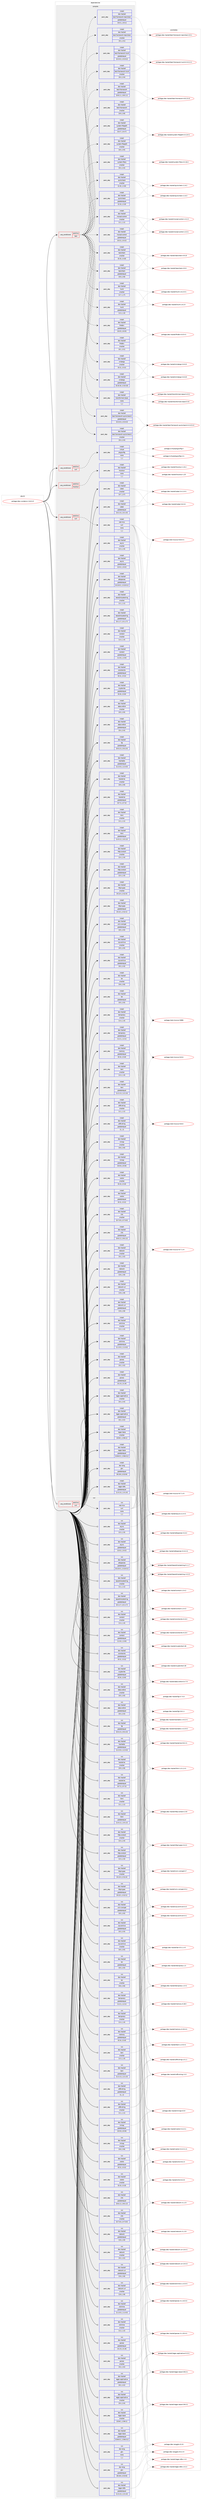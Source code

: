 digraph prolog {

# *************
# Graph options
# *************

newrank=true;
concentrate=true;
compound=true;
graph [rankdir=LR,fontname=Helvetica,fontsize=10,ranksep=1.5];#, ranksep=2.5, nodesep=0.2];
edge  [arrowhead=vee];
node  [fontname=Helvetica,fontsize=10];

# **********
# The ebuild
# **********

subgraph cluster_leftcol {
color=gray;
label=<<i>ebuild</i>>;
id [label="portage://dev-vcs/darcs-2.16.5-r5", color=red, width=4, href="../dev-vcs/darcs-2.16.5-r5.svg"];
}

# ****************
# The dependencies
# ****************

subgraph cluster_midcol {
color=gray;
label=<<i>dependencies</i>>;
subgraph cluster_compile {
fillcolor="#eeeeee";
style=filled;
label=<<i>compile</i>>;
subgraph cond61959 {
dependency220355 [label=<<TABLE BORDER="0" CELLBORDER="1" CELLSPACING="0" CELLPADDING="4"><TR><TD ROWSPAN="3" CELLPADDING="10">use_conditional</TD></TR><TR><TD>positive</TD></TR><TR><TD>curl</TD></TR></TABLE>>, shape=none, color=red];
subgraph pack156946 {
dependency220356 [label=<<TABLE BORDER="0" CELLBORDER="1" CELLSPACING="0" CELLPADDING="4" WIDTH="220"><TR><TD ROWSPAN="6" CELLPADDING="30">pack_dep</TD></TR><TR><TD WIDTH="110">install</TD></TR><TR><TD>net-misc</TD></TR><TR><TD>curl</TD></TR><TR><TD>none</TD></TR><TR><TD>[,,]</TD></TR></TABLE>>, shape=none, color=blue];
}
dependency220355:e -> dependency220356:w [weight=20,style="dashed",arrowhead="vee"];
}
id:e -> dependency220355:w [weight=20,style="solid",arrowhead="vee"];
subgraph cond61960 {
dependency220357 [label=<<TABLE BORDER="0" CELLBORDER="1" CELLSPACING="0" CELLPADDING="4"><TR><TD ROWSPAN="3" CELLPADDING="10">use_conditional</TD></TR><TR><TD>positive</TD></TR><TR><TD>curl</TD></TR></TABLE>>, shape=none, color=red];
subgraph pack156947 {
dependency220358 [label=<<TABLE BORDER="0" CELLBORDER="1" CELLSPACING="0" CELLPADDING="4" WIDTH="220"><TR><TD ROWSPAN="6" CELLPADDING="30">pack_dep</TD></TR><TR><TD WIDTH="110">install</TD></TR><TR><TD>virtual</TD></TR><TR><TD>pkgconfig</TD></TR><TR><TD>none</TD></TR><TR><TD>[,,]</TD></TR></TABLE>>, shape=none, color=blue];
}
dependency220357:e -> dependency220358:w [weight=20,style="dashed",arrowhead="vee"];
}
id:e -> dependency220357:w [weight=20,style="solid",arrowhead="vee"];
subgraph cond61961 {
dependency220359 [label=<<TABLE BORDER="0" CELLBORDER="1" CELLSPACING="0" CELLPADDING="4"><TR><TD ROWSPAN="3" CELLPADDING="10">use_conditional</TD></TR><TR><TD>positive</TD></TR><TR><TD>hscolour</TD></TR></TABLE>>, shape=none, color=red];
subgraph pack156948 {
dependency220360 [label=<<TABLE BORDER="0" CELLBORDER="1" CELLSPACING="0" CELLPADDING="4" WIDTH="220"><TR><TD ROWSPAN="6" CELLPADDING="30">pack_dep</TD></TR><TR><TD WIDTH="110">install</TD></TR><TR><TD>dev-haskell</TD></TR><TR><TD>hscolour</TD></TR><TR><TD>none</TD></TR><TR><TD>[,,]</TD></TR></TABLE>>, shape=none, color=blue];
}
dependency220359:e -> dependency220360:w [weight=20,style="dashed",arrowhead="vee"];
}
id:e -> dependency220359:w [weight=20,style="solid",arrowhead="vee"];
subgraph cond61962 {
dependency220361 [label=<<TABLE BORDER="0" CELLBORDER="1" CELLSPACING="0" CELLPADDING="4"><TR><TD ROWSPAN="3" CELLPADDING="10">use_conditional</TD></TR><TR><TD>positive</TD></TR><TR><TD>test</TD></TR></TABLE>>, shape=none, color=red];
subgraph pack156949 {
dependency220362 [label=<<TABLE BORDER="0" CELLBORDER="1" CELLSPACING="0" CELLPADDING="4" WIDTH="220"><TR><TD ROWSPAN="6" CELLPADDING="30">pack_dep</TD></TR><TR><TD WIDTH="110">install</TD></TR><TR><TD>dev-haskell</TD></TR><TR><TD>cmdargs</TD></TR><TR><TD>greaterequal</TD></TR><TR><TD>[0.10.10,,,0.10.10]</TD></TR></TABLE>>, shape=none, color=blue];
}
dependency220361:e -> dependency220362:w [weight=20,style="dashed",arrowhead="vee"];
subgraph pack156950 {
dependency220363 [label=<<TABLE BORDER="0" CELLBORDER="1" CELLSPACING="0" CELLPADDING="4" WIDTH="220"><TR><TD ROWSPAN="6" CELLPADDING="30">pack_dep</TD></TR><TR><TD WIDTH="110">install</TD></TR><TR><TD>dev-haskell</TD></TR><TR><TD>cmdargs</TD></TR><TR><TD>smaller</TD></TR><TR><TD>[0.11,,,0.11]</TD></TR></TABLE>>, shape=none, color=blue];
}
dependency220361:e -> dependency220363:w [weight=20,style="dashed",arrowhead="vee"];
subgraph pack156951 {
dependency220364 [label=<<TABLE BORDER="0" CELLBORDER="1" CELLSPACING="0" CELLPADDING="4" WIDTH="220"><TR><TD ROWSPAN="6" CELLPADDING="30">pack_dep</TD></TR><TR><TD WIDTH="110">install</TD></TR><TR><TD>dev-haskell</TD></TR><TR><TD>findbin</TD></TR><TR><TD>greaterequal</TD></TR><TR><TD>[0.0.5,,,0.0.5]</TD></TR></TABLE>>, shape=none, color=blue];
}
dependency220361:e -> dependency220364:w [weight=20,style="dashed",arrowhead="vee"];
subgraph pack156952 {
dependency220365 [label=<<TABLE BORDER="0" CELLBORDER="1" CELLSPACING="0" CELLPADDING="4" WIDTH="220"><TR><TD ROWSPAN="6" CELLPADDING="30">pack_dep</TD></TR><TR><TD WIDTH="110">install</TD></TR><TR><TD>dev-haskell</TD></TR><TR><TD>findbin</TD></TR><TR><TD>smaller</TD></TR><TR><TD>[0.1,,,0.1]</TD></TR></TABLE>>, shape=none, color=blue];
}
dependency220361:e -> dependency220365:w [weight=20,style="dashed",arrowhead="vee"];
subgraph pack156953 {
dependency220366 [label=<<TABLE BORDER="0" CELLBORDER="1" CELLSPACING="0" CELLPADDING="4" WIDTH="220"><TR><TD ROWSPAN="6" CELLPADDING="30">pack_dep</TD></TR><TR><TD WIDTH="110">install</TD></TR><TR><TD>dev-haskell</TD></TR><TR><TD>hunit</TD></TR><TR><TD>greaterequal</TD></TR><TR><TD>[1.3,,,1.3]</TD></TR></TABLE>>, shape=none, color=blue];
}
dependency220361:e -> dependency220366:w [weight=20,style="dashed",arrowhead="vee"];
subgraph pack156954 {
dependency220367 [label=<<TABLE BORDER="0" CELLBORDER="1" CELLSPACING="0" CELLPADDING="4" WIDTH="220"><TR><TD ROWSPAN="6" CELLPADDING="30">pack_dep</TD></TR><TR><TD WIDTH="110">install</TD></TR><TR><TD>dev-haskell</TD></TR><TR><TD>hunit</TD></TR><TR><TD>smaller</TD></TR><TR><TD>[1.7,,,1.7]</TD></TR></TABLE>>, shape=none, color=blue];
}
dependency220361:e -> dependency220367:w [weight=20,style="dashed",arrowhead="vee"];
subgraph pack156955 {
dependency220368 [label=<<TABLE BORDER="0" CELLBORDER="1" CELLSPACING="0" CELLPADDING="4" WIDTH="220"><TR><TD ROWSPAN="6" CELLPADDING="30">pack_dep</TD></TR><TR><TD WIDTH="110">install</TD></TR><TR><TD>dev-haskell</TD></TR><TR><TD>leancheck</TD></TR><TR><TD>greaterequal</TD></TR><TR><TD>[0.9,,,0.9]</TD></TR></TABLE>>, shape=none, color=blue];
}
dependency220361:e -> dependency220368:w [weight=20,style="dashed",arrowhead="vee"];
subgraph pack156956 {
dependency220369 [label=<<TABLE BORDER="0" CELLBORDER="1" CELLSPACING="0" CELLPADDING="4" WIDTH="220"><TR><TD ROWSPAN="6" CELLPADDING="30">pack_dep</TD></TR><TR><TD WIDTH="110">install</TD></TR><TR><TD>dev-haskell</TD></TR><TR><TD>leancheck</TD></TR><TR><TD>smaller</TD></TR><TR><TD>[0.10,,,0.10]</TD></TR></TABLE>>, shape=none, color=blue];
}
dependency220361:e -> dependency220369:w [weight=20,style="dashed",arrowhead="vee"];
subgraph pack156957 {
dependency220370 [label=<<TABLE BORDER="0" CELLBORDER="1" CELLSPACING="0" CELLPADDING="4" WIDTH="220"><TR><TD ROWSPAN="6" CELLPADDING="30">pack_dep</TD></TR><TR><TD WIDTH="110">install</TD></TR><TR><TD>dev-haskell</TD></TR><TR><TD>monad-control</TD></TR><TR><TD>greaterequal</TD></TR><TR><TD>[0.3.2,,,0.3.2]</TD></TR></TABLE>>, shape=none, color=blue];
}
dependency220361:e -> dependency220370:w [weight=20,style="dashed",arrowhead="vee"];
subgraph pack156958 {
dependency220371 [label=<<TABLE BORDER="0" CELLBORDER="1" CELLSPACING="0" CELLPADDING="4" WIDTH="220"><TR><TD ROWSPAN="6" CELLPADDING="30">pack_dep</TD></TR><TR><TD WIDTH="110">install</TD></TR><TR><TD>dev-haskell</TD></TR><TR><TD>monad-control</TD></TR><TR><TD>smaller</TD></TR><TR><TD>[1.1,,,1.1]</TD></TR></TABLE>>, shape=none, color=blue];
}
dependency220361:e -> dependency220371:w [weight=20,style="dashed",arrowhead="vee"];
subgraph pack156959 {
dependency220372 [label=<<TABLE BORDER="0" CELLBORDER="1" CELLSPACING="0" CELLPADDING="4" WIDTH="220"><TR><TD ROWSPAN="6" CELLPADDING="30">pack_dep</TD></TR><TR><TD WIDTH="110">install</TD></TR><TR><TD>dev-haskell</TD></TR><TR><TD>quickcheck</TD></TR><TR><TD>greaterequal</TD></TR><TR><TD>[2.13,,,2.13]</TD></TR></TABLE>>, shape=none, color=blue];
}
dependency220361:e -> dependency220372:w [weight=20,style="dashed",arrowhead="vee"];
subgraph pack156960 {
dependency220373 [label=<<TABLE BORDER="0" CELLBORDER="1" CELLSPACING="0" CELLPADDING="4" WIDTH="220"><TR><TD ROWSPAN="6" CELLPADDING="30">pack_dep</TD></TR><TR><TD WIDTH="110">install</TD></TR><TR><TD>dev-haskell</TD></TR><TR><TD>quickcheck</TD></TR><TR><TD>smaller</TD></TR><TR><TD>[2.15,,,2.15]</TD></TR></TABLE>>, shape=none, color=blue];
}
dependency220361:e -> dependency220373:w [weight=20,style="dashed",arrowhead="vee"];
subgraph pack156961 {
dependency220374 [label=<<TABLE BORDER="0" CELLBORDER="1" CELLSPACING="0" CELLPADDING="4" WIDTH="220"><TR><TD ROWSPAN="6" CELLPADDING="30">pack_dep</TD></TR><TR><TD WIDTH="110">install</TD></TR><TR><TD>dev-haskell</TD></TR><TR><TD>system-fileio</TD></TR><TR><TD>smaller</TD></TR><TR><TD>[0.4,,,0.4]</TD></TR></TABLE>>, shape=none, color=blue];
}
dependency220361:e -> dependency220374:w [weight=20,style="dashed",arrowhead="vee"];
subgraph pack156962 {
dependency220375 [label=<<TABLE BORDER="0" CELLBORDER="1" CELLSPACING="0" CELLPADDING="4" WIDTH="220"><TR><TD ROWSPAN="6" CELLPADDING="30">pack_dep</TD></TR><TR><TD WIDTH="110">install</TD></TR><TR><TD>dev-haskell</TD></TR><TR><TD>system-filepath</TD></TR><TR><TD>greaterequal</TD></TR><TR><TD>[0.4.7,,,0.4.7]</TD></TR></TABLE>>, shape=none, color=blue];
}
dependency220361:e -> dependency220375:w [weight=20,style="dashed",arrowhead="vee"];
subgraph pack156963 {
dependency220376 [label=<<TABLE BORDER="0" CELLBORDER="1" CELLSPACING="0" CELLPADDING="4" WIDTH="220"><TR><TD ROWSPAN="6" CELLPADDING="30">pack_dep</TD></TR><TR><TD WIDTH="110">install</TD></TR><TR><TD>dev-haskell</TD></TR><TR><TD>system-filepath</TD></TR><TR><TD>smaller</TD></TR><TR><TD>[0.5,,,0.5]</TD></TR></TABLE>>, shape=none, color=blue];
}
dependency220361:e -> dependency220376:w [weight=20,style="dashed",arrowhead="vee"];
subgraph pack156964 {
dependency220377 [label=<<TABLE BORDER="0" CELLBORDER="1" CELLSPACING="0" CELLPADDING="4" WIDTH="220"><TR><TD ROWSPAN="6" CELLPADDING="30">pack_dep</TD></TR><TR><TD WIDTH="110">install</TD></TR><TR><TD>dev-haskell</TD></TR><TR><TD>test-framework</TD></TR><TR><TD>greaterequal</TD></TR><TR><TD>[0.8.1.1,,,0.8.1.1]</TD></TR></TABLE>>, shape=none, color=blue];
}
dependency220361:e -> dependency220377:w [weight=20,style="dashed",arrowhead="vee"];
subgraph pack156965 {
dependency220378 [label=<<TABLE BORDER="0" CELLBORDER="1" CELLSPACING="0" CELLPADDING="4" WIDTH="220"><TR><TD ROWSPAN="6" CELLPADDING="30">pack_dep</TD></TR><TR><TD WIDTH="110">install</TD></TR><TR><TD>dev-haskell</TD></TR><TR><TD>test-framework</TD></TR><TR><TD>smaller</TD></TR><TR><TD>[0.9,,,0.9]</TD></TR></TABLE>>, shape=none, color=blue];
}
dependency220361:e -> dependency220378:w [weight=20,style="dashed",arrowhead="vee"];
subgraph pack156966 {
dependency220379 [label=<<TABLE BORDER="0" CELLBORDER="1" CELLSPACING="0" CELLPADDING="4" WIDTH="220"><TR><TD ROWSPAN="6" CELLPADDING="30">pack_dep</TD></TR><TR><TD WIDTH="110">install</TD></TR><TR><TD>dev-haskell</TD></TR><TR><TD>test-framework-hunit</TD></TR><TR><TD>greaterequal</TD></TR><TR><TD>[0.3.0.2,,,0.3.0.2]</TD></TR></TABLE>>, shape=none, color=blue];
}
dependency220361:e -> dependency220379:w [weight=20,style="dashed",arrowhead="vee"];
subgraph pack156967 {
dependency220380 [label=<<TABLE BORDER="0" CELLBORDER="1" CELLSPACING="0" CELLPADDING="4" WIDTH="220"><TR><TD ROWSPAN="6" CELLPADDING="30">pack_dep</TD></TR><TR><TD WIDTH="110">install</TD></TR><TR><TD>dev-haskell</TD></TR><TR><TD>test-framework-hunit</TD></TR><TR><TD>smaller</TD></TR><TR><TD>[0.4,,,0.4]</TD></TR></TABLE>>, shape=none, color=blue];
}
dependency220361:e -> dependency220380:w [weight=20,style="dashed",arrowhead="vee"];
subgraph pack156968 {
dependency220381 [label=<<TABLE BORDER="0" CELLBORDER="1" CELLSPACING="0" CELLPADDING="4" WIDTH="220"><TR><TD ROWSPAN="6" CELLPADDING="30">pack_dep</TD></TR><TR><TD WIDTH="110">install</TD></TR><TR><TD>dev-haskell</TD></TR><TR><TD>test-framework-leancheck</TD></TR><TR><TD>greaterequal</TD></TR><TR><TD>[0.0.1,,,0.0.1]</TD></TR></TABLE>>, shape=none, color=blue];
}
dependency220361:e -> dependency220381:w [weight=20,style="dashed",arrowhead="vee"];
subgraph pack156969 {
dependency220382 [label=<<TABLE BORDER="0" CELLBORDER="1" CELLSPACING="0" CELLPADDING="4" WIDTH="220"><TR><TD ROWSPAN="6" CELLPADDING="30">pack_dep</TD></TR><TR><TD WIDTH="110">install</TD></TR><TR><TD>dev-haskell</TD></TR><TR><TD>test-framework-leancheck</TD></TR><TR><TD>smaller</TD></TR><TR><TD>[0.1,,,0.1]</TD></TR></TABLE>>, shape=none, color=blue];
}
dependency220361:e -> dependency220382:w [weight=20,style="dashed",arrowhead="vee"];
subgraph pack156970 {
dependency220383 [label=<<TABLE BORDER="0" CELLBORDER="1" CELLSPACING="0" CELLPADDING="4" WIDTH="220"><TR><TD ROWSPAN="6" CELLPADDING="30">pack_dep</TD></TR><TR><TD WIDTH="110">install</TD></TR><TR><TD>dev-haskell</TD></TR><TR><TD>test-framework-quickcheck2</TD></TR><TR><TD>greaterequal</TD></TR><TR><TD>[0.3.0.3,,,0.3.0.3]</TD></TR></TABLE>>, shape=none, color=blue];
}
dependency220361:e -> dependency220383:w [weight=20,style="dashed",arrowhead="vee"];
subgraph pack156971 {
dependency220384 [label=<<TABLE BORDER="0" CELLBORDER="1" CELLSPACING="0" CELLPADDING="4" WIDTH="220"><TR><TD ROWSPAN="6" CELLPADDING="30">pack_dep</TD></TR><TR><TD WIDTH="110">install</TD></TR><TR><TD>dev-haskell</TD></TR><TR><TD>test-framework-quickcheck2</TD></TR><TR><TD>smaller</TD></TR><TR><TD>[0.4,,,0.4]</TD></TR></TABLE>>, shape=none, color=blue];
}
dependency220361:e -> dependency220384:w [weight=20,style="dashed",arrowhead="vee"];
subgraph pack156972 {
dependency220385 [label=<<TABLE BORDER="0" CELLBORDER="1" CELLSPACING="0" CELLPADDING="4" WIDTH="220"><TR><TD ROWSPAN="6" CELLPADDING="30">pack_dep</TD></TR><TR><TD WIDTH="110">install</TD></TR><TR><TD>dev-haskell</TD></TR><TR><TD>transformers-base</TD></TR><TR><TD>none</TD></TR><TR><TD>[,,]</TD></TR></TABLE>>, shape=none, color=blue];
}
dependency220361:e -> dependency220385:w [weight=20,style="dashed",arrowhead="vee"];
}
id:e -> dependency220361:w [weight=20,style="solid",arrowhead="vee"];
subgraph pack156973 {
dependency220386 [label=<<TABLE BORDER="0" CELLBORDER="1" CELLSPACING="0" CELLPADDING="4" WIDTH="220"><TR><TD ROWSPAN="6" CELLPADDING="30">pack_dep</TD></TR><TR><TD WIDTH="110">install</TD></TR><TR><TD>dev-haskell</TD></TR><TR><TD>async</TD></TR><TR><TD>greaterequal</TD></TR><TR><TD>[2.0.2,,,2.0.2]</TD></TR></TABLE>>, shape=none, color=blue];
}
id:e -> dependency220386:w [weight=20,style="solid",arrowhead="vee"];
subgraph pack156974 {
dependency220387 [label=<<TABLE BORDER="0" CELLBORDER="1" CELLSPACING="0" CELLPADDING="4" WIDTH="220"><TR><TD ROWSPAN="6" CELLPADDING="30">pack_dep</TD></TR><TR><TD WIDTH="110">install</TD></TR><TR><TD>dev-haskell</TD></TR><TR><TD>async</TD></TR><TR><TD>smaller</TD></TR><TR><TD>[2.3,,,2.3]</TD></TR></TABLE>>, shape=none, color=blue];
}
id:e -> dependency220387:w [weight=20,style="solid",arrowhead="vee"];
subgraph pack156975 {
dependency220388 [label=<<TABLE BORDER="0" CELLBORDER="1" CELLSPACING="0" CELLPADDING="4" WIDTH="220"><TR><TD ROWSPAN="6" CELLPADDING="30">pack_dep</TD></TR><TR><TD WIDTH="110">install</TD></TR><TR><TD>dev-haskell</TD></TR><TR><TD>attoparsec</TD></TR><TR><TD>greaterequal</TD></TR><TR><TD>[0.13.0.1,,,0.13.0.1]</TD></TR></TABLE>>, shape=none, color=blue];
}
id:e -> dependency220388:w [weight=20,style="solid",arrowhead="vee"];
subgraph pack156976 {
dependency220389 [label=<<TABLE BORDER="0" CELLBORDER="1" CELLSPACING="0" CELLPADDING="4" WIDTH="220"><TR><TD ROWSPAN="6" CELLPADDING="30">pack_dep</TD></TR><TR><TD WIDTH="110">install</TD></TR><TR><TD>dev-haskell</TD></TR><TR><TD>base16-bytestring</TD></TR><TR><TD>greaterequal</TD></TR><TR><TD>[0.1.1.7,,,0.1.1.7]</TD></TR></TABLE>>, shape=none, color=blue];
}
id:e -> dependency220389:w [weight=20,style="solid",arrowhead="vee"];
subgraph pack156977 {
dependency220390 [label=<<TABLE BORDER="0" CELLBORDER="1" CELLSPACING="0" CELLPADDING="4" WIDTH="220"><TR><TD ROWSPAN="6" CELLPADDING="30">pack_dep</TD></TR><TR><TD WIDTH="110">install</TD></TR><TR><TD>dev-haskell</TD></TR><TR><TD>base16-bytestring</TD></TR><TR><TD>smaller</TD></TR><TR><TD>[1.1,,,1.1]</TD></TR></TABLE>>, shape=none, color=blue];
}
id:e -> dependency220390:w [weight=20,style="solid",arrowhead="vee"];
subgraph pack156978 {
dependency220391 [label=<<TABLE BORDER="0" CELLBORDER="1" CELLSPACING="0" CELLPADDING="4" WIDTH="220"><TR><TD ROWSPAN="6" CELLPADDING="30">pack_dep</TD></TR><TR><TD WIDTH="110">install</TD></TR><TR><TD>dev-haskell</TD></TR><TR><TD>cabal</TD></TR><TR><TD>greaterequal</TD></TR><TR><TD>[3.2.1.0,,,3.2.1.0]</TD></TR></TABLE>>, shape=none, color=blue];
}
id:e -> dependency220391:w [weight=20,style="solid",arrowhead="vee"];
subgraph pack156979 {
dependency220392 [label=<<TABLE BORDER="0" CELLBORDER="1" CELLSPACING="0" CELLPADDING="4" WIDTH="220"><TR><TD ROWSPAN="6" CELLPADDING="30">pack_dep</TD></TR><TR><TD WIDTH="110">install</TD></TR><TR><TD>dev-haskell</TD></TR><TR><TD>cabal</TD></TR><TR><TD>smaller</TD></TR><TR><TD>[3.7,,,3.7]</TD></TR></TABLE>>, shape=none, color=blue];
}
id:e -> dependency220392:w [weight=20,style="solid",arrowhead="vee"];
subgraph pack156980 {
dependency220393 [label=<<TABLE BORDER="0" CELLBORDER="1" CELLSPACING="0" CELLPADDING="4" WIDTH="220"><TR><TD ROWSPAN="6" CELLPADDING="30">pack_dep</TD></TR><TR><TD WIDTH="110">install</TD></TR><TR><TD>dev-haskell</TD></TR><TR><TD>conduit</TD></TR><TR><TD>greaterequal</TD></TR><TR><TD>[1.3.0,,,1.3.0]</TD></TR></TABLE>>, shape=none, color=blue];
}
id:e -> dependency220393:w [weight=20,style="solid",arrowhead="vee"];
subgraph pack156981 {
dependency220394 [label=<<TABLE BORDER="0" CELLBORDER="1" CELLSPACING="0" CELLPADDING="4" WIDTH="220"><TR><TD ROWSPAN="6" CELLPADDING="30">pack_dep</TD></TR><TR><TD WIDTH="110">install</TD></TR><TR><TD>dev-haskell</TD></TR><TR><TD>conduit</TD></TR><TR><TD>smaller</TD></TR><TR><TD>[1.4,,,1.4]</TD></TR></TABLE>>, shape=none, color=blue];
}
id:e -> dependency220394:w [weight=20,style="solid",arrowhead="vee"];
subgraph pack156982 {
dependency220395 [label=<<TABLE BORDER="0" CELLBORDER="1" CELLSPACING="0" CELLPADDING="4" WIDTH="220"><TR><TD ROWSPAN="6" CELLPADDING="30">pack_dep</TD></TR><TR><TD WIDTH="110">install</TD></TR><TR><TD>dev-haskell</TD></TR><TR><TD>constraints</TD></TR><TR><TD>greaterequal</TD></TR><TR><TD>[0.11,,,0.11]</TD></TR></TABLE>>, shape=none, color=blue];
}
id:e -> dependency220395:w [weight=20,style="solid",arrowhead="vee"];
subgraph pack156983 {
dependency220396 [label=<<TABLE BORDER="0" CELLBORDER="1" CELLSPACING="0" CELLPADDING="4" WIDTH="220"><TR><TD ROWSPAN="6" CELLPADDING="30">pack_dep</TD></TR><TR><TD WIDTH="110">install</TD></TR><TR><TD>dev-haskell</TD></TR><TR><TD>cryptonite</TD></TR><TR><TD>greaterequal</TD></TR><TR><TD>[0.24,,,0.24]</TD></TR></TABLE>>, shape=none, color=blue];
}
id:e -> dependency220396:w [weight=20,style="solid",arrowhead="vee"];
subgraph pack156984 {
dependency220397 [label=<<TABLE BORDER="0" CELLBORDER="1" CELLSPACING="0" CELLPADDING="4" WIDTH="220"><TR><TD ROWSPAN="6" CELLPADDING="30">pack_dep</TD></TR><TR><TD WIDTH="110">install</TD></TR><TR><TD>dev-haskell</TD></TR><TR><TD>data-ordlist</TD></TR><TR><TD>greaterequal</TD></TR><TR><TD>[0.4,,,0.4]</TD></TR></TABLE>>, shape=none, color=blue];
}
id:e -> dependency220397:w [weight=20,style="solid",arrowhead="vee"];
subgraph pack156985 {
dependency220398 [label=<<TABLE BORDER="0" CELLBORDER="1" CELLSPACING="0" CELLPADDING="4" WIDTH="220"><TR><TD ROWSPAN="6" CELLPADDING="30">pack_dep</TD></TR><TR><TD WIDTH="110">install</TD></TR><TR><TD>dev-haskell</TD></TR><TR><TD>data-ordlist</TD></TR><TR><TD>smaller</TD></TR><TR><TD>[0.5,,,0.5]</TD></TR></TABLE>>, shape=none, color=blue];
}
id:e -> dependency220398:w [weight=20,style="solid",arrowhead="vee"];
subgraph pack156986 {
dependency220399 [label=<<TABLE BORDER="0" CELLBORDER="1" CELLSPACING="0" CELLPADDING="4" WIDTH="220"><TR><TD ROWSPAN="6" CELLPADDING="30">pack_dep</TD></TR><TR><TD WIDTH="110">install</TD></TR><TR><TD>dev-haskell</TD></TR><TR><TD>fgl</TD></TR><TR><TD>greaterequal</TD></TR><TR><TD>[5.5.2.3,,,5.5.2.3]</TD></TR></TABLE>>, shape=none, color=blue];
}
id:e -> dependency220399:w [weight=20,style="solid",arrowhead="vee"];
subgraph pack156987 {
dependency220400 [label=<<TABLE BORDER="0" CELLBORDER="1" CELLSPACING="0" CELLPADDING="4" WIDTH="220"><TR><TD ROWSPAN="6" CELLPADDING="30">pack_dep</TD></TR><TR><TD WIDTH="110">install</TD></TR><TR><TD>dev-haskell</TD></TR><TR><TD>hashable</TD></TR><TR><TD>greaterequal</TD></TR><TR><TD>[1.2.3.3,,,1.2.3.3]</TD></TR></TABLE>>, shape=none, color=blue];
}
id:e -> dependency220400:w [weight=20,style="solid",arrowhead="vee"];
subgraph pack156988 {
dependency220401 [label=<<TABLE BORDER="0" CELLBORDER="1" CELLSPACING="0" CELLPADDING="4" WIDTH="220"><TR><TD ROWSPAN="6" CELLPADDING="30">pack_dep</TD></TR><TR><TD WIDTH="110">install</TD></TR><TR><TD>dev-haskell</TD></TR><TR><TD>haskeline</TD></TR><TR><TD>greaterequal</TD></TR><TR><TD>[0.7.2,,,0.7.2]</TD></TR></TABLE>>, shape=none, color=blue];
}
id:e -> dependency220401:w [weight=20,style="solid",arrowhead="vee"];
subgraph pack156989 {
dependency220402 [label=<<TABLE BORDER="0" CELLBORDER="1" CELLSPACING="0" CELLPADDING="4" WIDTH="220"><TR><TD ROWSPAN="6" CELLPADDING="30">pack_dep</TD></TR><TR><TD WIDTH="110">install</TD></TR><TR><TD>dev-haskell</TD></TR><TR><TD>haskeline</TD></TR><TR><TD>smaller</TD></TR><TR><TD>[0.9,,,0.9]</TD></TR></TABLE>>, shape=none, color=blue];
}
id:e -> dependency220402:w [weight=20,style="solid",arrowhead="vee"];
subgraph pack156990 {
dependency220403 [label=<<TABLE BORDER="0" CELLBORDER="1" CELLSPACING="0" CELLPADDING="4" WIDTH="220"><TR><TD ROWSPAN="6" CELLPADDING="30">pack_dep</TD></TR><TR><TD WIDTH="110">install</TD></TR><TR><TD>dev-haskell</TD></TR><TR><TD>html</TD></TR><TR><TD>greaterequal</TD></TR><TR><TD>[1.0.1.2,,,1.0.1.2]</TD></TR></TABLE>>, shape=none, color=blue];
}
id:e -> dependency220403:w [weight=20,style="solid",arrowhead="vee"];
subgraph pack156991 {
dependency220404 [label=<<TABLE BORDER="0" CELLBORDER="1" CELLSPACING="0" CELLPADDING="4" WIDTH="220"><TR><TD ROWSPAN="6" CELLPADDING="30">pack_dep</TD></TR><TR><TD WIDTH="110">install</TD></TR><TR><TD>dev-haskell</TD></TR><TR><TD>html</TD></TR><TR><TD>smaller</TD></TR><TR><TD>[1.1,,,1.1]</TD></TR></TABLE>>, shape=none, color=blue];
}
id:e -> dependency220404:w [weight=20,style="solid",arrowhead="vee"];
subgraph pack156992 {
dependency220405 [label=<<TABLE BORDER="0" CELLBORDER="1" CELLSPACING="0" CELLPADDING="4" WIDTH="220"><TR><TD ROWSPAN="6" CELLPADDING="30">pack_dep</TD></TR><TR><TD WIDTH="110">install</TD></TR><TR><TD>dev-haskell</TD></TR><TR><TD>http-conduit</TD></TR><TR><TD>greaterequal</TD></TR><TR><TD>[2.3,,,2.3]</TD></TR></TABLE>>, shape=none, color=blue];
}
id:e -> dependency220405:w [weight=20,style="solid",arrowhead="vee"];
subgraph pack156993 {
dependency220406 [label=<<TABLE BORDER="0" CELLBORDER="1" CELLSPACING="0" CELLPADDING="4" WIDTH="220"><TR><TD ROWSPAN="6" CELLPADDING="30">pack_dep</TD></TR><TR><TD WIDTH="110">install</TD></TR><TR><TD>dev-haskell</TD></TR><TR><TD>http-conduit</TD></TR><TR><TD>smaller</TD></TR><TR><TD>[2.4,,,2.4]</TD></TR></TABLE>>, shape=none, color=blue];
}
id:e -> dependency220406:w [weight=20,style="solid",arrowhead="vee"];
subgraph pack156994 {
dependency220407 [label=<<TABLE BORDER="0" CELLBORDER="1" CELLSPACING="0" CELLPADDING="4" WIDTH="220"><TR><TD ROWSPAN="6" CELLPADDING="30">pack_dep</TD></TR><TR><TD WIDTH="110">install</TD></TR><TR><TD>dev-haskell</TD></TR><TR><TD>http-types</TD></TR><TR><TD>greaterequal</TD></TR><TR><TD>[0.12.1,,,0.12.1]</TD></TR></TABLE>>, shape=none, color=blue];
}
id:e -> dependency220407:w [weight=20,style="solid",arrowhead="vee"];
subgraph pack156995 {
dependency220408 [label=<<TABLE BORDER="0" CELLBORDER="1" CELLSPACING="0" CELLPADDING="4" WIDTH="220"><TR><TD ROWSPAN="6" CELLPADDING="30">pack_dep</TD></TR><TR><TD WIDTH="110">install</TD></TR><TR><TD>dev-haskell</TD></TR><TR><TD>http-types</TD></TR><TR><TD>smaller</TD></TR><TR><TD>[0.12.4,,,0.12.4]</TD></TR></TABLE>>, shape=none, color=blue];
}
id:e -> dependency220408:w [weight=20,style="solid",arrowhead="vee"];
subgraph pack156996 {
dependency220409 [label=<<TABLE BORDER="0" CELLBORDER="1" CELLSPACING="0" CELLPADDING="4" WIDTH="220"><TR><TD ROWSPAN="6" CELLPADDING="30">pack_dep</TD></TR><TR><TD WIDTH="110">install</TD></TR><TR><TD>dev-haskell</TD></TR><TR><TD>memory</TD></TR><TR><TD>greaterequal</TD></TR><TR><TD>[0.14,,,0.14]</TD></TR></TABLE>>, shape=none, color=blue];
}
id:e -> dependency220409:w [weight=20,style="solid",arrowhead="vee"];
subgraph pack156997 {
dependency220410 [label=<<TABLE BORDER="0" CELLBORDER="1" CELLSPACING="0" CELLPADDING="4" WIDTH="220"><TR><TD ROWSPAN="6" CELLPADDING="30">pack_dep</TD></TR><TR><TD WIDTH="110">install</TD></TR><TR><TD>dev-haskell</TD></TR><TR><TD>mmap</TD></TR><TR><TD>greaterequal</TD></TR><TR><TD>[0.5.9,,,0.5.9]</TD></TR></TABLE>>, shape=none, color=blue];
}
id:e -> dependency220410:w [weight=20,style="solid",arrowhead="vee"];
subgraph pack156998 {
dependency220411 [label=<<TABLE BORDER="0" CELLBORDER="1" CELLSPACING="0" CELLPADDING="4" WIDTH="220"><TR><TD ROWSPAN="6" CELLPADDING="30">pack_dep</TD></TR><TR><TD WIDTH="110">install</TD></TR><TR><TD>dev-haskell</TD></TR><TR><TD>mmap</TD></TR><TR><TD>smaller</TD></TR><TR><TD>[0.6,,,0.6]</TD></TR></TABLE>>, shape=none, color=blue];
}
id:e -> dependency220411:w [weight=20,style="solid",arrowhead="vee"];
subgraph pack156999 {
dependency220412 [label=<<TABLE BORDER="0" CELLBORDER="1" CELLSPACING="0" CELLPADDING="4" WIDTH="220"><TR><TD ROWSPAN="6" CELLPADDING="30">pack_dep</TD></TR><TR><TD WIDTH="110">install</TD></TR><TR><TD>dev-haskell</TD></TR><TR><TD>network</TD></TR><TR><TD>greaterequal</TD></TR><TR><TD>[2.6,,,2.6]</TD></TR></TABLE>>, shape=none, color=blue];
}
id:e -> dependency220412:w [weight=20,style="solid",arrowhead="vee"];
subgraph pack157000 {
dependency220413 [label=<<TABLE BORDER="0" CELLBORDER="1" CELLSPACING="0" CELLPADDING="4" WIDTH="220"><TR><TD ROWSPAN="6" CELLPADDING="30">pack_dep</TD></TR><TR><TD WIDTH="110">install</TD></TR><TR><TD>dev-haskell</TD></TR><TR><TD>network</TD></TR><TR><TD>smaller</TD></TR><TR><TD>[3.2,,,3.2]</TD></TR></TABLE>>, shape=none, color=blue];
}
id:e -> dependency220413:w [weight=20,style="solid",arrowhead="vee"];
subgraph pack157001 {
dependency220414 [label=<<TABLE BORDER="0" CELLBORDER="1" CELLSPACING="0" CELLPADDING="4" WIDTH="220"><TR><TD ROWSPAN="6" CELLPADDING="30">pack_dep</TD></TR><TR><TD WIDTH="110">install</TD></TR><TR><TD>dev-haskell</TD></TR><TR><TD>network-uri</TD></TR><TR><TD>greaterequal</TD></TR><TR><TD>[2.6,,,2.6]</TD></TR></TABLE>>, shape=none, color=blue];
}
id:e -> dependency220414:w [weight=20,style="solid",arrowhead="vee"];
subgraph pack157002 {
dependency220415 [label=<<TABLE BORDER="0" CELLBORDER="1" CELLSPACING="0" CELLPADDING="4" WIDTH="220"><TR><TD ROWSPAN="6" CELLPADDING="30">pack_dep</TD></TR><TR><TD WIDTH="110">install</TD></TR><TR><TD>dev-haskell</TD></TR><TR><TD>network-uri</TD></TR><TR><TD>smaller</TD></TR><TR><TD>[2.8,,,2.8]</TD></TR></TABLE>>, shape=none, color=blue];
}
id:e -> dependency220415:w [weight=20,style="solid",arrowhead="vee"];
subgraph pack157003 {
dependency220416 [label=<<TABLE BORDER="0" CELLBORDER="1" CELLSPACING="0" CELLPADDING="4" WIDTH="220"><TR><TD ROWSPAN="6" CELLPADDING="30">pack_dep</TD></TR><TR><TD WIDTH="110">install</TD></TR><TR><TD>dev-haskell</TD></TR><TR><TD>old-time</TD></TR><TR><TD>greaterequal</TD></TR><TR><TD>[1.1.0.3,,,1.1.0.3]</TD></TR></TABLE>>, shape=none, color=blue];
}
id:e -> dependency220416:w [weight=20,style="solid",arrowhead="vee"];
subgraph pack157004 {
dependency220417 [label=<<TABLE BORDER="0" CELLBORDER="1" CELLSPACING="0" CELLPADDING="4" WIDTH="220"><TR><TD ROWSPAN="6" CELLPADDING="30">pack_dep</TD></TR><TR><TD WIDTH="110">install</TD></TR><TR><TD>dev-haskell</TD></TR><TR><TD>old-time</TD></TR><TR><TD>smaller</TD></TR><TR><TD>[1.2,,,1.2]</TD></TR></TABLE>>, shape=none, color=blue];
}
id:e -> dependency220417:w [weight=20,style="solid",arrowhead="vee"];
subgraph pack157005 {
dependency220418 [label=<<TABLE BORDER="0" CELLBORDER="1" CELLSPACING="0" CELLPADDING="4" WIDTH="220"><TR><TD ROWSPAN="6" CELLPADDING="30">pack_dep</TD></TR><TR><TD WIDTH="110">install</TD></TR><TR><TD>dev-haskell</TD></TR><TR><TD>parsec</TD></TR><TR><TD>greaterequal</TD></TR><TR><TD>[3.1.9,,,3.1.9]</TD></TR></TABLE>>, shape=none, color=blue];
}
id:e -> dependency220418:w [weight=20,style="solid",arrowhead="vee"];
subgraph pack157006 {
dependency220419 [label=<<TABLE BORDER="0" CELLBORDER="1" CELLSPACING="0" CELLPADDING="4" WIDTH="220"><TR><TD ROWSPAN="6" CELLPADDING="30">pack_dep</TD></TR><TR><TD WIDTH="110">install</TD></TR><TR><TD>dev-haskell</TD></TR><TR><TD>parsec</TD></TR><TR><TD>smaller</TD></TR><TR><TD>[3.2,,,3.2]</TD></TR></TABLE>>, shape=none, color=blue];
}
id:e -> dependency220419:w [weight=20,style="solid",arrowhead="vee"];
subgraph pack157007 {
dependency220420 [label=<<TABLE BORDER="0" CELLBORDER="1" CELLSPACING="0" CELLPADDING="4" WIDTH="220"><TR><TD ROWSPAN="6" CELLPADDING="30">pack_dep</TD></TR><TR><TD WIDTH="110">install</TD></TR><TR><TD>dev-haskell</TD></TR><TR><TD>regex-applicative</TD></TR><TR><TD>greaterequal</TD></TR><TR><TD>[0.2,,,0.2]</TD></TR></TABLE>>, shape=none, color=blue];
}
id:e -> dependency220420:w [weight=20,style="solid",arrowhead="vee"];
subgraph pack157008 {
dependency220421 [label=<<TABLE BORDER="0" CELLBORDER="1" CELLSPACING="0" CELLPADDING="4" WIDTH="220"><TR><TD ROWSPAN="6" CELLPADDING="30">pack_dep</TD></TR><TR><TD WIDTH="110">install</TD></TR><TR><TD>dev-haskell</TD></TR><TR><TD>regex-applicative</TD></TR><TR><TD>smaller</TD></TR><TR><TD>[0.4,,,0.4]</TD></TR></TABLE>>, shape=none, color=blue];
}
id:e -> dependency220421:w [weight=20,style="solid",arrowhead="vee"];
subgraph pack157009 {
dependency220422 [label=<<TABLE BORDER="0" CELLBORDER="1" CELLSPACING="0" CELLPADDING="4" WIDTH="220"><TR><TD ROWSPAN="6" CELLPADDING="30">pack_dep</TD></TR><TR><TD WIDTH="110">install</TD></TR><TR><TD>dev-haskell</TD></TR><TR><TD>regex-base</TD></TR><TR><TD>greaterequal</TD></TR><TR><TD>[0.94.0.1,,,0.94.0.1]</TD></TR></TABLE>>, shape=none, color=blue];
}
id:e -> dependency220422:w [weight=20,style="solid",arrowhead="vee"];
subgraph pack157010 {
dependency220423 [label=<<TABLE BORDER="0" CELLBORDER="1" CELLSPACING="0" CELLPADDING="4" WIDTH="220"><TR><TD ROWSPAN="6" CELLPADDING="30">pack_dep</TD></TR><TR><TD WIDTH="110">install</TD></TR><TR><TD>dev-haskell</TD></TR><TR><TD>regex-base</TD></TR><TR><TD>smaller</TD></TR><TR><TD>[0.94.1,,,0.94.1]</TD></TR></TABLE>>, shape=none, color=blue];
}
id:e -> dependency220423:w [weight=20,style="solid",arrowhead="vee"];
subgraph pack157011 {
dependency220424 [label=<<TABLE BORDER="0" CELLBORDER="1" CELLSPACING="0" CELLPADDING="4" WIDTH="220"><TR><TD ROWSPAN="6" CELLPADDING="30">pack_dep</TD></TR><TR><TD WIDTH="110">install</TD></TR><TR><TD>dev-haskell</TD></TR><TR><TD>regex-tdfa</TD></TR><TR><TD>greaterequal</TD></TR><TR><TD>[1.3.1.0,,,1.3.1.0]</TD></TR></TABLE>>, shape=none, color=blue];
}
id:e -> dependency220424:w [weight=20,style="solid",arrowhead="vee"];
subgraph pack157012 {
dependency220425 [label=<<TABLE BORDER="0" CELLBORDER="1" CELLSPACING="0" CELLPADDING="4" WIDTH="220"><TR><TD ROWSPAN="6" CELLPADDING="30">pack_dep</TD></TR><TR><TD WIDTH="110">install</TD></TR><TR><TD>dev-haskell</TD></TR><TR><TD>tar</TD></TR><TR><TD>greaterequal</TD></TR><TR><TD>[0.5,,,0.5]</TD></TR></TABLE>>, shape=none, color=blue];
}
id:e -> dependency220425:w [weight=20,style="solid",arrowhead="vee"];
subgraph pack157013 {
dependency220426 [label=<<TABLE BORDER="0" CELLBORDER="1" CELLSPACING="0" CELLPADDING="4" WIDTH="220"><TR><TD ROWSPAN="6" CELLPADDING="30">pack_dep</TD></TR><TR><TD WIDTH="110">install</TD></TR><TR><TD>dev-haskell</TD></TR><TR><TD>tar</TD></TR><TR><TD>smaller</TD></TR><TR><TD>[0.6,,,0.6]</TD></TR></TABLE>>, shape=none, color=blue];
}
id:e -> dependency220426:w [weight=20,style="solid",arrowhead="vee"];
subgraph pack157014 {
dependency220427 [label=<<TABLE BORDER="0" CELLBORDER="1" CELLSPACING="0" CELLPADDING="4" WIDTH="220"><TR><TD ROWSPAN="6" CELLPADDING="30">pack_dep</TD></TR><TR><TD WIDTH="110">install</TD></TR><TR><TD>dev-haskell</TD></TR><TR><TD>temporary</TD></TR><TR><TD>greaterequal</TD></TR><TR><TD>[1.2.1,,,1.2.1]</TD></TR></TABLE>>, shape=none, color=blue];
}
id:e -> dependency220427:w [weight=20,style="solid",arrowhead="vee"];
subgraph pack157015 {
dependency220428 [label=<<TABLE BORDER="0" CELLBORDER="1" CELLSPACING="0" CELLPADDING="4" WIDTH="220"><TR><TD ROWSPAN="6" CELLPADDING="30">pack_dep</TD></TR><TR><TD WIDTH="110">install</TD></TR><TR><TD>dev-haskell</TD></TR><TR><TD>temporary</TD></TR><TR><TD>smaller</TD></TR><TR><TD>[1.4,,,1.4]</TD></TR></TABLE>>, shape=none, color=blue];
}
id:e -> dependency220428:w [weight=20,style="solid",arrowhead="vee"];
subgraph pack157016 {
dependency220429 [label=<<TABLE BORDER="0" CELLBORDER="1" CELLSPACING="0" CELLPADDING="4" WIDTH="220"><TR><TD ROWSPAN="6" CELLPADDING="30">pack_dep</TD></TR><TR><TD WIDTH="110">install</TD></TR><TR><TD>dev-haskell</TD></TR><TR><TD>text</TD></TR><TR><TD>greaterequal</TD></TR><TR><TD>[1.2.1.3,,,1.2.1.3]</TD></TR></TABLE>>, shape=none, color=blue];
}
id:e -> dependency220429:w [weight=20,style="solid",arrowhead="vee"];
subgraph pack157017 {
dependency220430 [label=<<TABLE BORDER="0" CELLBORDER="1" CELLSPACING="0" CELLPADDING="4" WIDTH="220"><TR><TD ROWSPAN="6" CELLPADDING="30">pack_dep</TD></TR><TR><TD WIDTH="110">install</TD></TR><TR><TD>dev-haskell</TD></TR><TR><TD>text</TD></TR><TR><TD>smaller</TD></TR><TR><TD>[1.3,,,1.3]</TD></TR></TABLE>>, shape=none, color=blue];
}
id:e -> dependency220430:w [weight=20,style="solid",arrowhead="vee"];
subgraph pack157018 {
dependency220431 [label=<<TABLE BORDER="0" CELLBORDER="1" CELLSPACING="0" CELLPADDING="4" WIDTH="220"><TR><TD ROWSPAN="6" CELLPADDING="30">pack_dep</TD></TR><TR><TD WIDTH="110">install</TD></TR><TR><TD>dev-haskell</TD></TR><TR><TD>unix-compat</TD></TR><TR><TD>greaterequal</TD></TR><TR><TD>[0.5,,,0.5]</TD></TR></TABLE>>, shape=none, color=blue];
}
id:e -> dependency220431:w [weight=20,style="solid",arrowhead="vee"];
subgraph pack157019 {
dependency220432 [label=<<TABLE BORDER="0" CELLBORDER="1" CELLSPACING="0" CELLPADDING="4" WIDTH="220"><TR><TD ROWSPAN="6" CELLPADDING="30">pack_dep</TD></TR><TR><TD WIDTH="110">install</TD></TR><TR><TD>dev-haskell</TD></TR><TR><TD>utf8-string</TD></TR><TR><TD>greaterequal</TD></TR><TR><TD>[1,,,1]</TD></TR></TABLE>>, shape=none, color=blue];
}
id:e -> dependency220432:w [weight=20,style="solid",arrowhead="vee"];
subgraph pack157020 {
dependency220433 [label=<<TABLE BORDER="0" CELLBORDER="1" CELLSPACING="0" CELLPADDING="4" WIDTH="220"><TR><TD ROWSPAN="6" CELLPADDING="30">pack_dep</TD></TR><TR><TD WIDTH="110">install</TD></TR><TR><TD>dev-haskell</TD></TR><TR><TD>utf8-string</TD></TR><TR><TD>smaller</TD></TR><TR><TD>[1.1,,,1.1]</TD></TR></TABLE>>, shape=none, color=blue];
}
id:e -> dependency220433:w [weight=20,style="solid",arrowhead="vee"];
subgraph pack157021 {
dependency220434 [label=<<TABLE BORDER="0" CELLBORDER="1" CELLSPACING="0" CELLPADDING="4" WIDTH="220"><TR><TD ROWSPAN="6" CELLPADDING="30">pack_dep</TD></TR><TR><TD WIDTH="110">install</TD></TR><TR><TD>dev-haskell</TD></TR><TR><TD>vector</TD></TR><TR><TD>greaterequal</TD></TR><TR><TD>[0.11,,,0.11]</TD></TR></TABLE>>, shape=none, color=blue];
}
id:e -> dependency220434:w [weight=20,style="solid",arrowhead="vee"];
subgraph pack157022 {
dependency220435 [label=<<TABLE BORDER="0" CELLBORDER="1" CELLSPACING="0" CELLPADDING="4" WIDTH="220"><TR><TD ROWSPAN="6" CELLPADDING="30">pack_dep</TD></TR><TR><TD WIDTH="110">install</TD></TR><TR><TD>dev-haskell</TD></TR><TR><TD>vector</TD></TR><TR><TD>smaller</TD></TR><TR><TD>[0.13,,,0.13]</TD></TR></TABLE>>, shape=none, color=blue];
}
id:e -> dependency220435:w [weight=20,style="solid",arrowhead="vee"];
subgraph pack157023 {
dependency220436 [label=<<TABLE BORDER="0" CELLBORDER="1" CELLSPACING="0" CELLPADDING="4" WIDTH="220"><TR><TD ROWSPAN="6" CELLPADDING="30">pack_dep</TD></TR><TR><TD WIDTH="110">install</TD></TR><TR><TD>dev-haskell</TD></TR><TR><TD>zip-archive</TD></TR><TR><TD>greaterequal</TD></TR><TR><TD>[0.3,,,0.3]</TD></TR></TABLE>>, shape=none, color=blue];
}
id:e -> dependency220436:w [weight=20,style="solid",arrowhead="vee"];
subgraph pack157024 {
dependency220437 [label=<<TABLE BORDER="0" CELLBORDER="1" CELLSPACING="0" CELLPADDING="4" WIDTH="220"><TR><TD ROWSPAN="6" CELLPADDING="30">pack_dep</TD></TR><TR><TD WIDTH="110">install</TD></TR><TR><TD>dev-haskell</TD></TR><TR><TD>zip-archive</TD></TR><TR><TD>smaller</TD></TR><TR><TD>[0.5,,,0.5]</TD></TR></TABLE>>, shape=none, color=blue];
}
id:e -> dependency220437:w [weight=20,style="solid",arrowhead="vee"];
subgraph pack157025 {
dependency220438 [label=<<TABLE BORDER="0" CELLBORDER="1" CELLSPACING="0" CELLPADDING="4" WIDTH="220"><TR><TD ROWSPAN="6" CELLPADDING="30">pack_dep</TD></TR><TR><TD WIDTH="110">install</TD></TR><TR><TD>dev-haskell</TD></TR><TR><TD>zlib</TD></TR><TR><TD>greaterequal</TD></TR><TR><TD>[0.6.1.2,,,0.6.1.2]</TD></TR></TABLE>>, shape=none, color=blue];
}
id:e -> dependency220438:w [weight=20,style="solid",arrowhead="vee"];
subgraph pack157026 {
dependency220439 [label=<<TABLE BORDER="0" CELLBORDER="1" CELLSPACING="0" CELLPADDING="4" WIDTH="220"><TR><TD ROWSPAN="6" CELLPADDING="30">pack_dep</TD></TR><TR><TD WIDTH="110">install</TD></TR><TR><TD>dev-haskell</TD></TR><TR><TD>zlib</TD></TR><TR><TD>smaller</TD></TR><TR><TD>[0.7.0.0,,,0.7.0.0]</TD></TR></TABLE>>, shape=none, color=blue];
}
id:e -> dependency220439:w [weight=20,style="solid",arrowhead="vee"];
subgraph pack157027 {
dependency220440 [label=<<TABLE BORDER="0" CELLBORDER="1" CELLSPACING="0" CELLPADDING="4" WIDTH="220"><TR><TD ROWSPAN="6" CELLPADDING="30">pack_dep</TD></TR><TR><TD WIDTH="110">install</TD></TR><TR><TD>dev-lang</TD></TR><TR><TD>ghc</TD></TR><TR><TD>greaterequal</TD></TR><TR><TD>[8.10.6,,,8.10.6]</TD></TR></TABLE>>, shape=none, color=blue];
}
id:e -> dependency220440:w [weight=20,style="solid",arrowhead="vee"];
}
subgraph cluster_compileandrun {
fillcolor="#eeeeee";
style=filled;
label=<<i>compile and run</i>>;
}
subgraph cluster_run {
fillcolor="#eeeeee";
style=filled;
label=<<i>run</i>>;
subgraph cond61963 {
dependency220441 [label=<<TABLE BORDER="0" CELLBORDER="1" CELLSPACING="0" CELLPADDING="4"><TR><TD ROWSPAN="3" CELLPADDING="10">use_conditional</TD></TR><TR><TD>positive</TD></TR><TR><TD>curl</TD></TR></TABLE>>, shape=none, color=red];
subgraph pack157028 {
dependency220442 [label=<<TABLE BORDER="0" CELLBORDER="1" CELLSPACING="0" CELLPADDING="4" WIDTH="220"><TR><TD ROWSPAN="6" CELLPADDING="30">pack_dep</TD></TR><TR><TD WIDTH="110">run</TD></TR><TR><TD>net-misc</TD></TR><TR><TD>curl</TD></TR><TR><TD>none</TD></TR><TR><TD>[,,]</TD></TR></TABLE>>, shape=none, color=blue];
}
dependency220441:e -> dependency220442:w [weight=20,style="dashed",arrowhead="vee"];
}
id:e -> dependency220441:w [weight=20,style="solid",arrowhead="odot"];
subgraph pack157029 {
dependency220443 [label=<<TABLE BORDER="0" CELLBORDER="1" CELLSPACING="0" CELLPADDING="4" WIDTH="220"><TR><TD ROWSPAN="6" CELLPADDING="30">pack_dep</TD></TR><TR><TD WIDTH="110">run</TD></TR><TR><TD>dev-haskell</TD></TR><TR><TD>async</TD></TR><TR><TD>greaterequal</TD></TR><TR><TD>[2.0.2,,,2.0.2]</TD></TR></TABLE>>, shape=none, color=blue];
}
id:e -> dependency220443:w [weight=20,style="solid",arrowhead="odot"];
subgraph pack157030 {
dependency220444 [label=<<TABLE BORDER="0" CELLBORDER="1" CELLSPACING="0" CELLPADDING="4" WIDTH="220"><TR><TD ROWSPAN="6" CELLPADDING="30">pack_dep</TD></TR><TR><TD WIDTH="110">run</TD></TR><TR><TD>dev-haskell</TD></TR><TR><TD>async</TD></TR><TR><TD>smaller</TD></TR><TR><TD>[2.3,,,2.3]</TD></TR></TABLE>>, shape=none, color=blue];
}
id:e -> dependency220444:w [weight=20,style="solid",arrowhead="odot"];
subgraph pack157031 {
dependency220445 [label=<<TABLE BORDER="0" CELLBORDER="1" CELLSPACING="0" CELLPADDING="4" WIDTH="220"><TR><TD ROWSPAN="6" CELLPADDING="30">pack_dep</TD></TR><TR><TD WIDTH="110">run</TD></TR><TR><TD>dev-haskell</TD></TR><TR><TD>attoparsec</TD></TR><TR><TD>greaterequal</TD></TR><TR><TD>[0.13.0.1,,,0.13.0.1]</TD></TR></TABLE>>, shape=none, color=blue];
}
id:e -> dependency220445:w [weight=20,style="solid",arrowhead="odot"];
subgraph pack157032 {
dependency220446 [label=<<TABLE BORDER="0" CELLBORDER="1" CELLSPACING="0" CELLPADDING="4" WIDTH="220"><TR><TD ROWSPAN="6" CELLPADDING="30">pack_dep</TD></TR><TR><TD WIDTH="110">run</TD></TR><TR><TD>dev-haskell</TD></TR><TR><TD>base16-bytestring</TD></TR><TR><TD>greaterequal</TD></TR><TR><TD>[0.1.1.7,,,0.1.1.7]</TD></TR></TABLE>>, shape=none, color=blue];
}
id:e -> dependency220446:w [weight=20,style="solid",arrowhead="odot"];
subgraph pack157033 {
dependency220447 [label=<<TABLE BORDER="0" CELLBORDER="1" CELLSPACING="0" CELLPADDING="4" WIDTH="220"><TR><TD ROWSPAN="6" CELLPADDING="30">pack_dep</TD></TR><TR><TD WIDTH="110">run</TD></TR><TR><TD>dev-haskell</TD></TR><TR><TD>base16-bytestring</TD></TR><TR><TD>smaller</TD></TR><TR><TD>[1.1,,,1.1]</TD></TR></TABLE>>, shape=none, color=blue];
}
id:e -> dependency220447:w [weight=20,style="solid",arrowhead="odot"];
subgraph pack157034 {
dependency220448 [label=<<TABLE BORDER="0" CELLBORDER="1" CELLSPACING="0" CELLPADDING="4" WIDTH="220"><TR><TD ROWSPAN="6" CELLPADDING="30">pack_dep</TD></TR><TR><TD WIDTH="110">run</TD></TR><TR><TD>dev-haskell</TD></TR><TR><TD>conduit</TD></TR><TR><TD>greaterequal</TD></TR><TR><TD>[1.3.0,,,1.3.0]</TD></TR></TABLE>>, shape=none, color=blue];
}
id:e -> dependency220448:w [weight=20,style="solid",arrowhead="odot"];
subgraph pack157035 {
dependency220449 [label=<<TABLE BORDER="0" CELLBORDER="1" CELLSPACING="0" CELLPADDING="4" WIDTH="220"><TR><TD ROWSPAN="6" CELLPADDING="30">pack_dep</TD></TR><TR><TD WIDTH="110">run</TD></TR><TR><TD>dev-haskell</TD></TR><TR><TD>conduit</TD></TR><TR><TD>smaller</TD></TR><TR><TD>[1.4,,,1.4]</TD></TR></TABLE>>, shape=none, color=blue];
}
id:e -> dependency220449:w [weight=20,style="solid",arrowhead="odot"];
subgraph pack157036 {
dependency220450 [label=<<TABLE BORDER="0" CELLBORDER="1" CELLSPACING="0" CELLPADDING="4" WIDTH="220"><TR><TD ROWSPAN="6" CELLPADDING="30">pack_dep</TD></TR><TR><TD WIDTH="110">run</TD></TR><TR><TD>dev-haskell</TD></TR><TR><TD>constraints</TD></TR><TR><TD>greaterequal</TD></TR><TR><TD>[0.11,,,0.11]</TD></TR></TABLE>>, shape=none, color=blue];
}
id:e -> dependency220450:w [weight=20,style="solid",arrowhead="odot"];
subgraph pack157037 {
dependency220451 [label=<<TABLE BORDER="0" CELLBORDER="1" CELLSPACING="0" CELLPADDING="4" WIDTH="220"><TR><TD ROWSPAN="6" CELLPADDING="30">pack_dep</TD></TR><TR><TD WIDTH="110">run</TD></TR><TR><TD>dev-haskell</TD></TR><TR><TD>cryptonite</TD></TR><TR><TD>greaterequal</TD></TR><TR><TD>[0.24,,,0.24]</TD></TR></TABLE>>, shape=none, color=blue];
}
id:e -> dependency220451:w [weight=20,style="solid",arrowhead="odot"];
subgraph pack157038 {
dependency220452 [label=<<TABLE BORDER="0" CELLBORDER="1" CELLSPACING="0" CELLPADDING="4" WIDTH="220"><TR><TD ROWSPAN="6" CELLPADDING="30">pack_dep</TD></TR><TR><TD WIDTH="110">run</TD></TR><TR><TD>dev-haskell</TD></TR><TR><TD>data-ordlist</TD></TR><TR><TD>greaterequal</TD></TR><TR><TD>[0.4,,,0.4]</TD></TR></TABLE>>, shape=none, color=blue];
}
id:e -> dependency220452:w [weight=20,style="solid",arrowhead="odot"];
subgraph pack157039 {
dependency220453 [label=<<TABLE BORDER="0" CELLBORDER="1" CELLSPACING="0" CELLPADDING="4" WIDTH="220"><TR><TD ROWSPAN="6" CELLPADDING="30">pack_dep</TD></TR><TR><TD WIDTH="110">run</TD></TR><TR><TD>dev-haskell</TD></TR><TR><TD>data-ordlist</TD></TR><TR><TD>smaller</TD></TR><TR><TD>[0.5,,,0.5]</TD></TR></TABLE>>, shape=none, color=blue];
}
id:e -> dependency220453:w [weight=20,style="solid",arrowhead="odot"];
subgraph pack157040 {
dependency220454 [label=<<TABLE BORDER="0" CELLBORDER="1" CELLSPACING="0" CELLPADDING="4" WIDTH="220"><TR><TD ROWSPAN="6" CELLPADDING="30">pack_dep</TD></TR><TR><TD WIDTH="110">run</TD></TR><TR><TD>dev-haskell</TD></TR><TR><TD>fgl</TD></TR><TR><TD>greaterequal</TD></TR><TR><TD>[5.5.2.3,,,5.5.2.3]</TD></TR></TABLE>>, shape=none, color=blue];
}
id:e -> dependency220454:w [weight=20,style="solid",arrowhead="odot"];
subgraph pack157041 {
dependency220455 [label=<<TABLE BORDER="0" CELLBORDER="1" CELLSPACING="0" CELLPADDING="4" WIDTH="220"><TR><TD ROWSPAN="6" CELLPADDING="30">pack_dep</TD></TR><TR><TD WIDTH="110">run</TD></TR><TR><TD>dev-haskell</TD></TR><TR><TD>hashable</TD></TR><TR><TD>greaterequal</TD></TR><TR><TD>[1.2.3.3,,,1.2.3.3]</TD></TR></TABLE>>, shape=none, color=blue];
}
id:e -> dependency220455:w [weight=20,style="solid",arrowhead="odot"];
subgraph pack157042 {
dependency220456 [label=<<TABLE BORDER="0" CELLBORDER="1" CELLSPACING="0" CELLPADDING="4" WIDTH="220"><TR><TD ROWSPAN="6" CELLPADDING="30">pack_dep</TD></TR><TR><TD WIDTH="110">run</TD></TR><TR><TD>dev-haskell</TD></TR><TR><TD>haskeline</TD></TR><TR><TD>greaterequal</TD></TR><TR><TD>[0.7.2,,,0.7.2]</TD></TR></TABLE>>, shape=none, color=blue];
}
id:e -> dependency220456:w [weight=20,style="solid",arrowhead="odot"];
subgraph pack157043 {
dependency220457 [label=<<TABLE BORDER="0" CELLBORDER="1" CELLSPACING="0" CELLPADDING="4" WIDTH="220"><TR><TD ROWSPAN="6" CELLPADDING="30">pack_dep</TD></TR><TR><TD WIDTH="110">run</TD></TR><TR><TD>dev-haskell</TD></TR><TR><TD>haskeline</TD></TR><TR><TD>smaller</TD></TR><TR><TD>[0.9,,,0.9]</TD></TR></TABLE>>, shape=none, color=blue];
}
id:e -> dependency220457:w [weight=20,style="solid",arrowhead="odot"];
subgraph pack157044 {
dependency220458 [label=<<TABLE BORDER="0" CELLBORDER="1" CELLSPACING="0" CELLPADDING="4" WIDTH="220"><TR><TD ROWSPAN="6" CELLPADDING="30">pack_dep</TD></TR><TR><TD WIDTH="110">run</TD></TR><TR><TD>dev-haskell</TD></TR><TR><TD>html</TD></TR><TR><TD>greaterequal</TD></TR><TR><TD>[1.0.1.2,,,1.0.1.2]</TD></TR></TABLE>>, shape=none, color=blue];
}
id:e -> dependency220458:w [weight=20,style="solid",arrowhead="odot"];
subgraph pack157045 {
dependency220459 [label=<<TABLE BORDER="0" CELLBORDER="1" CELLSPACING="0" CELLPADDING="4" WIDTH="220"><TR><TD ROWSPAN="6" CELLPADDING="30">pack_dep</TD></TR><TR><TD WIDTH="110">run</TD></TR><TR><TD>dev-haskell</TD></TR><TR><TD>html</TD></TR><TR><TD>smaller</TD></TR><TR><TD>[1.1,,,1.1]</TD></TR></TABLE>>, shape=none, color=blue];
}
id:e -> dependency220459:w [weight=20,style="solid",arrowhead="odot"];
subgraph pack157046 {
dependency220460 [label=<<TABLE BORDER="0" CELLBORDER="1" CELLSPACING="0" CELLPADDING="4" WIDTH="220"><TR><TD ROWSPAN="6" CELLPADDING="30">pack_dep</TD></TR><TR><TD WIDTH="110">run</TD></TR><TR><TD>dev-haskell</TD></TR><TR><TD>http-conduit</TD></TR><TR><TD>greaterequal</TD></TR><TR><TD>[2.3,,,2.3]</TD></TR></TABLE>>, shape=none, color=blue];
}
id:e -> dependency220460:w [weight=20,style="solid",arrowhead="odot"];
subgraph pack157047 {
dependency220461 [label=<<TABLE BORDER="0" CELLBORDER="1" CELLSPACING="0" CELLPADDING="4" WIDTH="220"><TR><TD ROWSPAN="6" CELLPADDING="30">pack_dep</TD></TR><TR><TD WIDTH="110">run</TD></TR><TR><TD>dev-haskell</TD></TR><TR><TD>http-conduit</TD></TR><TR><TD>smaller</TD></TR><TR><TD>[2.4,,,2.4]</TD></TR></TABLE>>, shape=none, color=blue];
}
id:e -> dependency220461:w [weight=20,style="solid",arrowhead="odot"];
subgraph pack157048 {
dependency220462 [label=<<TABLE BORDER="0" CELLBORDER="1" CELLSPACING="0" CELLPADDING="4" WIDTH="220"><TR><TD ROWSPAN="6" CELLPADDING="30">pack_dep</TD></TR><TR><TD WIDTH="110">run</TD></TR><TR><TD>dev-haskell</TD></TR><TR><TD>http-types</TD></TR><TR><TD>greaterequal</TD></TR><TR><TD>[0.12.1,,,0.12.1]</TD></TR></TABLE>>, shape=none, color=blue];
}
id:e -> dependency220462:w [weight=20,style="solid",arrowhead="odot"];
subgraph pack157049 {
dependency220463 [label=<<TABLE BORDER="0" CELLBORDER="1" CELLSPACING="0" CELLPADDING="4" WIDTH="220"><TR><TD ROWSPAN="6" CELLPADDING="30">pack_dep</TD></TR><TR><TD WIDTH="110">run</TD></TR><TR><TD>dev-haskell</TD></TR><TR><TD>http-types</TD></TR><TR><TD>smaller</TD></TR><TR><TD>[0.12.4,,,0.12.4]</TD></TR></TABLE>>, shape=none, color=blue];
}
id:e -> dependency220463:w [weight=20,style="solid",arrowhead="odot"];
subgraph pack157050 {
dependency220464 [label=<<TABLE BORDER="0" CELLBORDER="1" CELLSPACING="0" CELLPADDING="4" WIDTH="220"><TR><TD ROWSPAN="6" CELLPADDING="30">pack_dep</TD></TR><TR><TD WIDTH="110">run</TD></TR><TR><TD>dev-haskell</TD></TR><TR><TD>memory</TD></TR><TR><TD>greaterequal</TD></TR><TR><TD>[0.14,,,0.14]</TD></TR></TABLE>>, shape=none, color=blue];
}
id:e -> dependency220464:w [weight=20,style="solid",arrowhead="odot"];
subgraph pack157051 {
dependency220465 [label=<<TABLE BORDER="0" CELLBORDER="1" CELLSPACING="0" CELLPADDING="4" WIDTH="220"><TR><TD ROWSPAN="6" CELLPADDING="30">pack_dep</TD></TR><TR><TD WIDTH="110">run</TD></TR><TR><TD>dev-haskell</TD></TR><TR><TD>mmap</TD></TR><TR><TD>greaterequal</TD></TR><TR><TD>[0.5.9,,,0.5.9]</TD></TR></TABLE>>, shape=none, color=blue];
}
id:e -> dependency220465:w [weight=20,style="solid",arrowhead="odot"];
subgraph pack157052 {
dependency220466 [label=<<TABLE BORDER="0" CELLBORDER="1" CELLSPACING="0" CELLPADDING="4" WIDTH="220"><TR><TD ROWSPAN="6" CELLPADDING="30">pack_dep</TD></TR><TR><TD WIDTH="110">run</TD></TR><TR><TD>dev-haskell</TD></TR><TR><TD>mmap</TD></TR><TR><TD>smaller</TD></TR><TR><TD>[0.6,,,0.6]</TD></TR></TABLE>>, shape=none, color=blue];
}
id:e -> dependency220466:w [weight=20,style="solid",arrowhead="odot"];
subgraph pack157053 {
dependency220467 [label=<<TABLE BORDER="0" CELLBORDER="1" CELLSPACING="0" CELLPADDING="4" WIDTH="220"><TR><TD ROWSPAN="6" CELLPADDING="30">pack_dep</TD></TR><TR><TD WIDTH="110">run</TD></TR><TR><TD>dev-haskell</TD></TR><TR><TD>network</TD></TR><TR><TD>greaterequal</TD></TR><TR><TD>[2.6,,,2.6]</TD></TR></TABLE>>, shape=none, color=blue];
}
id:e -> dependency220467:w [weight=20,style="solid",arrowhead="odot"];
subgraph pack157054 {
dependency220468 [label=<<TABLE BORDER="0" CELLBORDER="1" CELLSPACING="0" CELLPADDING="4" WIDTH="220"><TR><TD ROWSPAN="6" CELLPADDING="30">pack_dep</TD></TR><TR><TD WIDTH="110">run</TD></TR><TR><TD>dev-haskell</TD></TR><TR><TD>network</TD></TR><TR><TD>smaller</TD></TR><TR><TD>[3.2,,,3.2]</TD></TR></TABLE>>, shape=none, color=blue];
}
id:e -> dependency220468:w [weight=20,style="solid",arrowhead="odot"];
subgraph pack157055 {
dependency220469 [label=<<TABLE BORDER="0" CELLBORDER="1" CELLSPACING="0" CELLPADDING="4" WIDTH="220"><TR><TD ROWSPAN="6" CELLPADDING="30">pack_dep</TD></TR><TR><TD WIDTH="110">run</TD></TR><TR><TD>dev-haskell</TD></TR><TR><TD>network-uri</TD></TR><TR><TD>greaterequal</TD></TR><TR><TD>[2.6,,,2.6]</TD></TR></TABLE>>, shape=none, color=blue];
}
id:e -> dependency220469:w [weight=20,style="solid",arrowhead="odot"];
subgraph pack157056 {
dependency220470 [label=<<TABLE BORDER="0" CELLBORDER="1" CELLSPACING="0" CELLPADDING="4" WIDTH="220"><TR><TD ROWSPAN="6" CELLPADDING="30">pack_dep</TD></TR><TR><TD WIDTH="110">run</TD></TR><TR><TD>dev-haskell</TD></TR><TR><TD>network-uri</TD></TR><TR><TD>smaller</TD></TR><TR><TD>[2.8,,,2.8]</TD></TR></TABLE>>, shape=none, color=blue];
}
id:e -> dependency220470:w [weight=20,style="solid",arrowhead="odot"];
subgraph pack157057 {
dependency220471 [label=<<TABLE BORDER="0" CELLBORDER="1" CELLSPACING="0" CELLPADDING="4" WIDTH="220"><TR><TD ROWSPAN="6" CELLPADDING="30">pack_dep</TD></TR><TR><TD WIDTH="110">run</TD></TR><TR><TD>dev-haskell</TD></TR><TR><TD>old-time</TD></TR><TR><TD>greaterequal</TD></TR><TR><TD>[1.1.0.3,,,1.1.0.3]</TD></TR></TABLE>>, shape=none, color=blue];
}
id:e -> dependency220471:w [weight=20,style="solid",arrowhead="odot"];
subgraph pack157058 {
dependency220472 [label=<<TABLE BORDER="0" CELLBORDER="1" CELLSPACING="0" CELLPADDING="4" WIDTH="220"><TR><TD ROWSPAN="6" CELLPADDING="30">pack_dep</TD></TR><TR><TD WIDTH="110">run</TD></TR><TR><TD>dev-haskell</TD></TR><TR><TD>old-time</TD></TR><TR><TD>smaller</TD></TR><TR><TD>[1.2,,,1.2]</TD></TR></TABLE>>, shape=none, color=blue];
}
id:e -> dependency220472:w [weight=20,style="solid",arrowhead="odot"];
subgraph pack157059 {
dependency220473 [label=<<TABLE BORDER="0" CELLBORDER="1" CELLSPACING="0" CELLPADDING="4" WIDTH="220"><TR><TD ROWSPAN="6" CELLPADDING="30">pack_dep</TD></TR><TR><TD WIDTH="110">run</TD></TR><TR><TD>dev-haskell</TD></TR><TR><TD>parsec</TD></TR><TR><TD>greaterequal</TD></TR><TR><TD>[3.1.9,,,3.1.9]</TD></TR></TABLE>>, shape=none, color=blue];
}
id:e -> dependency220473:w [weight=20,style="solid",arrowhead="odot"];
subgraph pack157060 {
dependency220474 [label=<<TABLE BORDER="0" CELLBORDER="1" CELLSPACING="0" CELLPADDING="4" WIDTH="220"><TR><TD ROWSPAN="6" CELLPADDING="30">pack_dep</TD></TR><TR><TD WIDTH="110">run</TD></TR><TR><TD>dev-haskell</TD></TR><TR><TD>parsec</TD></TR><TR><TD>smaller</TD></TR><TR><TD>[3.2,,,3.2]</TD></TR></TABLE>>, shape=none, color=blue];
}
id:e -> dependency220474:w [weight=20,style="solid",arrowhead="odot"];
subgraph pack157061 {
dependency220475 [label=<<TABLE BORDER="0" CELLBORDER="1" CELLSPACING="0" CELLPADDING="4" WIDTH="220"><TR><TD ROWSPAN="6" CELLPADDING="30">pack_dep</TD></TR><TR><TD WIDTH="110">run</TD></TR><TR><TD>dev-haskell</TD></TR><TR><TD>regex-applicative</TD></TR><TR><TD>greaterequal</TD></TR><TR><TD>[0.2,,,0.2]</TD></TR></TABLE>>, shape=none, color=blue];
}
id:e -> dependency220475:w [weight=20,style="solid",arrowhead="odot"];
subgraph pack157062 {
dependency220476 [label=<<TABLE BORDER="0" CELLBORDER="1" CELLSPACING="0" CELLPADDING="4" WIDTH="220"><TR><TD ROWSPAN="6" CELLPADDING="30">pack_dep</TD></TR><TR><TD WIDTH="110">run</TD></TR><TR><TD>dev-haskell</TD></TR><TR><TD>regex-applicative</TD></TR><TR><TD>smaller</TD></TR><TR><TD>[0.4,,,0.4]</TD></TR></TABLE>>, shape=none, color=blue];
}
id:e -> dependency220476:w [weight=20,style="solid",arrowhead="odot"];
subgraph pack157063 {
dependency220477 [label=<<TABLE BORDER="0" CELLBORDER="1" CELLSPACING="0" CELLPADDING="4" WIDTH="220"><TR><TD ROWSPAN="6" CELLPADDING="30">pack_dep</TD></TR><TR><TD WIDTH="110">run</TD></TR><TR><TD>dev-haskell</TD></TR><TR><TD>regex-base</TD></TR><TR><TD>greaterequal</TD></TR><TR><TD>[0.94.0.1,,,0.94.0.1]</TD></TR></TABLE>>, shape=none, color=blue];
}
id:e -> dependency220477:w [weight=20,style="solid",arrowhead="odot"];
subgraph pack157064 {
dependency220478 [label=<<TABLE BORDER="0" CELLBORDER="1" CELLSPACING="0" CELLPADDING="4" WIDTH="220"><TR><TD ROWSPAN="6" CELLPADDING="30">pack_dep</TD></TR><TR><TD WIDTH="110">run</TD></TR><TR><TD>dev-haskell</TD></TR><TR><TD>regex-base</TD></TR><TR><TD>smaller</TD></TR><TR><TD>[0.94.1,,,0.94.1]</TD></TR></TABLE>>, shape=none, color=blue];
}
id:e -> dependency220478:w [weight=20,style="solid",arrowhead="odot"];
subgraph pack157065 {
dependency220479 [label=<<TABLE BORDER="0" CELLBORDER="1" CELLSPACING="0" CELLPADDING="4" WIDTH="220"><TR><TD ROWSPAN="6" CELLPADDING="30">pack_dep</TD></TR><TR><TD WIDTH="110">run</TD></TR><TR><TD>dev-haskell</TD></TR><TR><TD>regex-tdfa</TD></TR><TR><TD>greaterequal</TD></TR><TR><TD>[1.3.1.0,,,1.3.1.0]</TD></TR></TABLE>>, shape=none, color=blue];
}
id:e -> dependency220479:w [weight=20,style="solid",arrowhead="odot"];
subgraph pack157066 {
dependency220480 [label=<<TABLE BORDER="0" CELLBORDER="1" CELLSPACING="0" CELLPADDING="4" WIDTH="220"><TR><TD ROWSPAN="6" CELLPADDING="30">pack_dep</TD></TR><TR><TD WIDTH="110">run</TD></TR><TR><TD>dev-haskell</TD></TR><TR><TD>tar</TD></TR><TR><TD>greaterequal</TD></TR><TR><TD>[0.5,,,0.5]</TD></TR></TABLE>>, shape=none, color=blue];
}
id:e -> dependency220480:w [weight=20,style="solid",arrowhead="odot"];
subgraph pack157067 {
dependency220481 [label=<<TABLE BORDER="0" CELLBORDER="1" CELLSPACING="0" CELLPADDING="4" WIDTH="220"><TR><TD ROWSPAN="6" CELLPADDING="30">pack_dep</TD></TR><TR><TD WIDTH="110">run</TD></TR><TR><TD>dev-haskell</TD></TR><TR><TD>tar</TD></TR><TR><TD>smaller</TD></TR><TR><TD>[0.6,,,0.6]</TD></TR></TABLE>>, shape=none, color=blue];
}
id:e -> dependency220481:w [weight=20,style="solid",arrowhead="odot"];
subgraph pack157068 {
dependency220482 [label=<<TABLE BORDER="0" CELLBORDER="1" CELLSPACING="0" CELLPADDING="4" WIDTH="220"><TR><TD ROWSPAN="6" CELLPADDING="30">pack_dep</TD></TR><TR><TD WIDTH="110">run</TD></TR><TR><TD>dev-haskell</TD></TR><TR><TD>temporary</TD></TR><TR><TD>greaterequal</TD></TR><TR><TD>[1.2.1,,,1.2.1]</TD></TR></TABLE>>, shape=none, color=blue];
}
id:e -> dependency220482:w [weight=20,style="solid",arrowhead="odot"];
subgraph pack157069 {
dependency220483 [label=<<TABLE BORDER="0" CELLBORDER="1" CELLSPACING="0" CELLPADDING="4" WIDTH="220"><TR><TD ROWSPAN="6" CELLPADDING="30">pack_dep</TD></TR><TR><TD WIDTH="110">run</TD></TR><TR><TD>dev-haskell</TD></TR><TR><TD>temporary</TD></TR><TR><TD>smaller</TD></TR><TR><TD>[1.4,,,1.4]</TD></TR></TABLE>>, shape=none, color=blue];
}
id:e -> dependency220483:w [weight=20,style="solid",arrowhead="odot"];
subgraph pack157070 {
dependency220484 [label=<<TABLE BORDER="0" CELLBORDER="1" CELLSPACING="0" CELLPADDING="4" WIDTH="220"><TR><TD ROWSPAN="6" CELLPADDING="30">pack_dep</TD></TR><TR><TD WIDTH="110">run</TD></TR><TR><TD>dev-haskell</TD></TR><TR><TD>text</TD></TR><TR><TD>greaterequal</TD></TR><TR><TD>[1.2.1.3,,,1.2.1.3]</TD></TR></TABLE>>, shape=none, color=blue];
}
id:e -> dependency220484:w [weight=20,style="solid",arrowhead="odot"];
subgraph pack157071 {
dependency220485 [label=<<TABLE BORDER="0" CELLBORDER="1" CELLSPACING="0" CELLPADDING="4" WIDTH="220"><TR><TD ROWSPAN="6" CELLPADDING="30">pack_dep</TD></TR><TR><TD WIDTH="110">run</TD></TR><TR><TD>dev-haskell</TD></TR><TR><TD>text</TD></TR><TR><TD>smaller</TD></TR><TR><TD>[1.3,,,1.3]</TD></TR></TABLE>>, shape=none, color=blue];
}
id:e -> dependency220485:w [weight=20,style="solid",arrowhead="odot"];
subgraph pack157072 {
dependency220486 [label=<<TABLE BORDER="0" CELLBORDER="1" CELLSPACING="0" CELLPADDING="4" WIDTH="220"><TR><TD ROWSPAN="6" CELLPADDING="30">pack_dep</TD></TR><TR><TD WIDTH="110">run</TD></TR><TR><TD>dev-haskell</TD></TR><TR><TD>unix-compat</TD></TR><TR><TD>greaterequal</TD></TR><TR><TD>[0.5,,,0.5]</TD></TR></TABLE>>, shape=none, color=blue];
}
id:e -> dependency220486:w [weight=20,style="solid",arrowhead="odot"];
subgraph pack157073 {
dependency220487 [label=<<TABLE BORDER="0" CELLBORDER="1" CELLSPACING="0" CELLPADDING="4" WIDTH="220"><TR><TD ROWSPAN="6" CELLPADDING="30">pack_dep</TD></TR><TR><TD WIDTH="110">run</TD></TR><TR><TD>dev-haskell</TD></TR><TR><TD>utf8-string</TD></TR><TR><TD>greaterequal</TD></TR><TR><TD>[1,,,1]</TD></TR></TABLE>>, shape=none, color=blue];
}
id:e -> dependency220487:w [weight=20,style="solid",arrowhead="odot"];
subgraph pack157074 {
dependency220488 [label=<<TABLE BORDER="0" CELLBORDER="1" CELLSPACING="0" CELLPADDING="4" WIDTH="220"><TR><TD ROWSPAN="6" CELLPADDING="30">pack_dep</TD></TR><TR><TD WIDTH="110">run</TD></TR><TR><TD>dev-haskell</TD></TR><TR><TD>utf8-string</TD></TR><TR><TD>smaller</TD></TR><TR><TD>[1.1,,,1.1]</TD></TR></TABLE>>, shape=none, color=blue];
}
id:e -> dependency220488:w [weight=20,style="solid",arrowhead="odot"];
subgraph pack157075 {
dependency220489 [label=<<TABLE BORDER="0" CELLBORDER="1" CELLSPACING="0" CELLPADDING="4" WIDTH="220"><TR><TD ROWSPAN="6" CELLPADDING="30">pack_dep</TD></TR><TR><TD WIDTH="110">run</TD></TR><TR><TD>dev-haskell</TD></TR><TR><TD>vector</TD></TR><TR><TD>greaterequal</TD></TR><TR><TD>[0.11,,,0.11]</TD></TR></TABLE>>, shape=none, color=blue];
}
id:e -> dependency220489:w [weight=20,style="solid",arrowhead="odot"];
subgraph pack157076 {
dependency220490 [label=<<TABLE BORDER="0" CELLBORDER="1" CELLSPACING="0" CELLPADDING="4" WIDTH="220"><TR><TD ROWSPAN="6" CELLPADDING="30">pack_dep</TD></TR><TR><TD WIDTH="110">run</TD></TR><TR><TD>dev-haskell</TD></TR><TR><TD>vector</TD></TR><TR><TD>smaller</TD></TR><TR><TD>[0.13,,,0.13]</TD></TR></TABLE>>, shape=none, color=blue];
}
id:e -> dependency220490:w [weight=20,style="solid",arrowhead="odot"];
subgraph pack157077 {
dependency220491 [label=<<TABLE BORDER="0" CELLBORDER="1" CELLSPACING="0" CELLPADDING="4" WIDTH="220"><TR><TD ROWSPAN="6" CELLPADDING="30">pack_dep</TD></TR><TR><TD WIDTH="110">run</TD></TR><TR><TD>dev-haskell</TD></TR><TR><TD>zip-archive</TD></TR><TR><TD>greaterequal</TD></TR><TR><TD>[0.3,,,0.3]</TD></TR></TABLE>>, shape=none, color=blue];
}
id:e -> dependency220491:w [weight=20,style="solid",arrowhead="odot"];
subgraph pack157078 {
dependency220492 [label=<<TABLE BORDER="0" CELLBORDER="1" CELLSPACING="0" CELLPADDING="4" WIDTH="220"><TR><TD ROWSPAN="6" CELLPADDING="30">pack_dep</TD></TR><TR><TD WIDTH="110">run</TD></TR><TR><TD>dev-haskell</TD></TR><TR><TD>zip-archive</TD></TR><TR><TD>smaller</TD></TR><TR><TD>[0.5,,,0.5]</TD></TR></TABLE>>, shape=none, color=blue];
}
id:e -> dependency220492:w [weight=20,style="solid",arrowhead="odot"];
subgraph pack157079 {
dependency220493 [label=<<TABLE BORDER="0" CELLBORDER="1" CELLSPACING="0" CELLPADDING="4" WIDTH="220"><TR><TD ROWSPAN="6" CELLPADDING="30">pack_dep</TD></TR><TR><TD WIDTH="110">run</TD></TR><TR><TD>dev-haskell</TD></TR><TR><TD>zlib</TD></TR><TR><TD>greaterequal</TD></TR><TR><TD>[0.6.1.2,,,0.6.1.2]</TD></TR></TABLE>>, shape=none, color=blue];
}
id:e -> dependency220493:w [weight=20,style="solid",arrowhead="odot"];
subgraph pack157080 {
dependency220494 [label=<<TABLE BORDER="0" CELLBORDER="1" CELLSPACING="0" CELLPADDING="4" WIDTH="220"><TR><TD ROWSPAN="6" CELLPADDING="30">pack_dep</TD></TR><TR><TD WIDTH="110">run</TD></TR><TR><TD>dev-haskell</TD></TR><TR><TD>zlib</TD></TR><TR><TD>smaller</TD></TR><TR><TD>[0.7.0.0,,,0.7.0.0]</TD></TR></TABLE>>, shape=none, color=blue];
}
id:e -> dependency220494:w [weight=20,style="solid",arrowhead="odot"];
subgraph pack157081 {
dependency220495 [label=<<TABLE BORDER="0" CELLBORDER="1" CELLSPACING="0" CELLPADDING="4" WIDTH="220"><TR><TD ROWSPAN="6" CELLPADDING="30">pack_dep</TD></TR><TR><TD WIDTH="110">run</TD></TR><TR><TD>dev-lang</TD></TR><TR><TD>ghc</TD></TR><TR><TD>greaterequal</TD></TR><TR><TD>[8.10.6,,,8.10.6]</TD></TR></TABLE>>, shape=none, color=blue];
}
id:e -> dependency220495:w [weight=20,style="solid",arrowhead="odot"];
subgraph pack157082 {
dependency220496 [label=<<TABLE BORDER="0" CELLBORDER="1" CELLSPACING="0" CELLPADDING="4" WIDTH="220"><TR><TD ROWSPAN="6" CELLPADDING="30">pack_dep</TD></TR><TR><TD WIDTH="110">run</TD></TR><TR><TD>dev-lang</TD></TR><TR><TD>ghc</TD></TR><TR><TD>none</TD></TR><TR><TD>[,,]</TD></TR></TABLE>>, shape=none, color=blue];
}
id:e -> dependency220496:w [weight=20,style="solid",arrowhead="odot"];
}
}

# **************
# The candidates
# **************

subgraph cluster_choices {
rank=same;
color=gray;
label=<<i>candidates</i>>;

subgraph choice156946 {
color=black;
nodesep=1;
choice110101116451091051159947991171141084557575757 [label="portage://net-misc/curl-9999", color=red, width=4,href="../net-misc/curl-9999.svg"];
choice11010111645109105115994799117114108455646574648 [label="portage://net-misc/curl-8.9.0", color=red, width=4,href="../net-misc/curl-8.9.0.svg"];
choice110101116451091051159947991171141084556465646484511449 [label="portage://net-misc/curl-8.8.0-r1", color=red, width=4,href="../net-misc/curl-8.8.0-r1.svg"];
choice11010111645109105115994799117114108455646564648 [label="portage://net-misc/curl-8.8.0", color=red, width=4,href="../net-misc/curl-8.8.0.svg"];
choice110101116451091051159947991171141084556465546494511452 [label="portage://net-misc/curl-8.7.1-r4", color=red, width=4,href="../net-misc/curl-8.7.1-r4.svg"];
choice110101116451091051159947991171141084556465546494511451 [label="portage://net-misc/curl-8.7.1-r3", color=red, width=4,href="../net-misc/curl-8.7.1-r3.svg"];
dependency220356:e -> choice110101116451091051159947991171141084557575757:w [style=dotted,weight="100"];
dependency220356:e -> choice11010111645109105115994799117114108455646574648:w [style=dotted,weight="100"];
dependency220356:e -> choice110101116451091051159947991171141084556465646484511449:w [style=dotted,weight="100"];
dependency220356:e -> choice11010111645109105115994799117114108455646564648:w [style=dotted,weight="100"];
dependency220356:e -> choice110101116451091051159947991171141084556465546494511452:w [style=dotted,weight="100"];
dependency220356:e -> choice110101116451091051159947991171141084556465546494511451:w [style=dotted,weight="100"];
}
subgraph choice156947 {
color=black;
nodesep=1;
choice1181051141161179710847112107103991111101021051034551 [label="portage://virtual/pkgconfig-3", color=red, width=4,href="../virtual/pkgconfig-3.svg"];
choice11810511411611797108471121071039911111010210510345504511449 [label="portage://virtual/pkgconfig-2-r1", color=red, width=4,href="../virtual/pkgconfig-2-r1.svg"];
dependency220358:e -> choice1181051141161179710847112107103991111101021051034551:w [style=dotted,weight="100"];
dependency220358:e -> choice11810511411611797108471121071039911111010210510345504511449:w [style=dotted,weight="100"];
}
subgraph choice156948 {
color=black;
nodesep=1;
choice100101118451049711510710110810847104115991111081111171144549465053 [label="portage://dev-haskell/hscolour-1.25", color=red, width=4,href="../dev-haskell/hscolour-1.25.svg"];
choice1001011184510497115107101108108471041159911110811111711445494650524652 [label="portage://dev-haskell/hscolour-1.24.4", color=red, width=4,href="../dev-haskell/hscolour-1.24.4.svg"];
dependency220360:e -> choice100101118451049711510710110810847104115991111081111171144549465053:w [style=dotted,weight="100"];
dependency220360:e -> choice1001011184510497115107101108108471041159911110811111711445494650524652:w [style=dotted,weight="100"];
}
subgraph choice156949 {
color=black;
nodesep=1;
choice10010111845104971151071011081084799109100971141031154548464948465050 [label="portage://dev-haskell/cmdargs-0.10.22", color=red, width=4,href="../dev-haskell/cmdargs-0.10.22.svg"];
choice10010111845104971151071011081084799109100971141031154548464948465048 [label="portage://dev-haskell/cmdargs-0.10.20", color=red, width=4,href="../dev-haskell/cmdargs-0.10.20.svg"];
dependency220362:e -> choice10010111845104971151071011081084799109100971141031154548464948465050:w [style=dotted,weight="100"];
dependency220362:e -> choice10010111845104971151071011081084799109100971141031154548464948465048:w [style=dotted,weight="100"];
}
subgraph choice156950 {
color=black;
nodesep=1;
choice10010111845104971151071011081084799109100971141031154548464948465050 [label="portage://dev-haskell/cmdargs-0.10.22", color=red, width=4,href="../dev-haskell/cmdargs-0.10.22.svg"];
choice10010111845104971151071011081084799109100971141031154548464948465048 [label="portage://dev-haskell/cmdargs-0.10.20", color=red, width=4,href="../dev-haskell/cmdargs-0.10.20.svg"];
dependency220363:e -> choice10010111845104971151071011081084799109100971141031154548464948465050:w [style=dotted,weight="100"];
dependency220363:e -> choice10010111845104971151071011081084799109100971141031154548464948465048:w [style=dotted,weight="100"];
}
subgraph choice156951 {
color=black;
nodesep=1;
choice100101118451049711510710110810847102105110100981051104548464846534511449 [label="portage://dev-haskell/findbin-0.0.5-r1", color=red, width=4,href="../dev-haskell/findbin-0.0.5-r1.svg"];
dependency220364:e -> choice100101118451049711510710110810847102105110100981051104548464846534511449:w [style=dotted,weight="100"];
}
subgraph choice156952 {
color=black;
nodesep=1;
choice100101118451049711510710110810847102105110100981051104548464846534511449 [label="portage://dev-haskell/findbin-0.0.5-r1", color=red, width=4,href="../dev-haskell/findbin-0.0.5-r1.svg"];
dependency220365:e -> choice100101118451049711510710110810847102105110100981051104548464846534511449:w [style=dotted,weight="100"];
}
subgraph choice156953 {
color=black;
nodesep=1;
choice10010111845104971151071011081084710411711010511645494654465046484511449 [label="portage://dev-haskell/hunit-1.6.2.0-r1", color=red, width=4,href="../dev-haskell/hunit-1.6.2.0-r1.svg"];
choice1001011184510497115107101108108471041171101051164549465446504648 [label="portage://dev-haskell/hunit-1.6.2.0", color=red, width=4,href="../dev-haskell/hunit-1.6.2.0.svg"];
dependency220366:e -> choice10010111845104971151071011081084710411711010511645494654465046484511449:w [style=dotted,weight="100"];
dependency220366:e -> choice1001011184510497115107101108108471041171101051164549465446504648:w [style=dotted,weight="100"];
}
subgraph choice156954 {
color=black;
nodesep=1;
choice10010111845104971151071011081084710411711010511645494654465046484511449 [label="portage://dev-haskell/hunit-1.6.2.0-r1", color=red, width=4,href="../dev-haskell/hunit-1.6.2.0-r1.svg"];
choice1001011184510497115107101108108471041171101051164549465446504648 [label="portage://dev-haskell/hunit-1.6.2.0", color=red, width=4,href="../dev-haskell/hunit-1.6.2.0.svg"];
dependency220367:e -> choice10010111845104971151071011081084710411711010511645494654465046484511449:w [style=dotted,weight="100"];
dependency220367:e -> choice1001011184510497115107101108108471041171101051164549465446504648:w [style=dotted,weight="100"];
}
subgraph choice156955 {
color=black;
nodesep=1;
choice10010111845104971151071011081084710810197110991041019910745484657464948 [label="portage://dev-haskell/leancheck-0.9.10", color=red, width=4,href="../dev-haskell/leancheck-0.9.10.svg"];
choice100101118451049711510710110810847108101971109910410199107454846574651 [label="portage://dev-haskell/leancheck-0.9.3", color=red, width=4,href="../dev-haskell/leancheck-0.9.3.svg"];
dependency220368:e -> choice10010111845104971151071011081084710810197110991041019910745484657464948:w [style=dotted,weight="100"];
dependency220368:e -> choice100101118451049711510710110810847108101971109910410199107454846574651:w [style=dotted,weight="100"];
}
subgraph choice156956 {
color=black;
nodesep=1;
choice10010111845104971151071011081084710810197110991041019910745484657464948 [label="portage://dev-haskell/leancheck-0.9.10", color=red, width=4,href="../dev-haskell/leancheck-0.9.10.svg"];
choice100101118451049711510710110810847108101971109910410199107454846574651 [label="portage://dev-haskell/leancheck-0.9.3", color=red, width=4,href="../dev-haskell/leancheck-0.9.3.svg"];
dependency220369:e -> choice10010111845104971151071011081084710810197110991041019910745484657464948:w [style=dotted,weight="100"];
dependency220369:e -> choice100101118451049711510710110810847108101971109910410199107454846574651:w [style=dotted,weight="100"];
}
subgraph choice156957 {
color=black;
nodesep=1;
choice1001011184510497115107101108108471091111109710045991111101161141111084549464846514649 [label="portage://dev-haskell/monad-control-1.0.3.1", color=red, width=4,href="../dev-haskell/monad-control-1.0.3.1.svg"];
choice1001011184510497115107101108108471091111109710045991111101161141111084549464846504651 [label="portage://dev-haskell/monad-control-1.0.2.3", color=red, width=4,href="../dev-haskell/monad-control-1.0.2.3.svg"];
dependency220370:e -> choice1001011184510497115107101108108471091111109710045991111101161141111084549464846514649:w [style=dotted,weight="100"];
dependency220370:e -> choice1001011184510497115107101108108471091111109710045991111101161141111084549464846504651:w [style=dotted,weight="100"];
}
subgraph choice156958 {
color=black;
nodesep=1;
choice1001011184510497115107101108108471091111109710045991111101161141111084549464846514649 [label="portage://dev-haskell/monad-control-1.0.3.1", color=red, width=4,href="../dev-haskell/monad-control-1.0.3.1.svg"];
choice1001011184510497115107101108108471091111109710045991111101161141111084549464846504651 [label="portage://dev-haskell/monad-control-1.0.2.3", color=red, width=4,href="../dev-haskell/monad-control-1.0.2.3.svg"];
dependency220371:e -> choice1001011184510497115107101108108471091111109710045991111101161141111084549464846514649:w [style=dotted,weight="100"];
dependency220371:e -> choice1001011184510497115107101108108471091111109710045991111101161141111084549464846504651:w [style=dotted,weight="100"];
}
subgraph choice156959 {
color=black;
nodesep=1;
choice10010111845104971151071011081084711311710599107991041019910745504649524651 [label="portage://dev-haskell/quickcheck-2.14.3", color=red, width=4,href="../dev-haskell/quickcheck-2.14.3.svg"];
choice10010111845104971151071011081084711311710599107991041019910745504649524650 [label="portage://dev-haskell/quickcheck-2.14.2", color=red, width=4,href="../dev-haskell/quickcheck-2.14.2.svg"];
dependency220372:e -> choice10010111845104971151071011081084711311710599107991041019910745504649524651:w [style=dotted,weight="100"];
dependency220372:e -> choice10010111845104971151071011081084711311710599107991041019910745504649524650:w [style=dotted,weight="100"];
}
subgraph choice156960 {
color=black;
nodesep=1;
choice10010111845104971151071011081084711311710599107991041019910745504649524651 [label="portage://dev-haskell/quickcheck-2.14.3", color=red, width=4,href="../dev-haskell/quickcheck-2.14.3.svg"];
choice10010111845104971151071011081084711311710599107991041019910745504649524650 [label="portage://dev-haskell/quickcheck-2.14.2", color=red, width=4,href="../dev-haskell/quickcheck-2.14.2.svg"];
dependency220373:e -> choice10010111845104971151071011081084711311710599107991041019910745504649524651:w [style=dotted,weight="100"];
dependency220373:e -> choice10010111845104971151071011081084711311710599107991041019910745504649524650:w [style=dotted,weight="100"];
}
subgraph choice156961 {
color=black;
nodesep=1;
choice10010111845104971151071011081084711512111511610110945102105108101105111454846514649544652 [label="portage://dev-haskell/system-fileio-0.3.16.4", color=red, width=4,href="../dev-haskell/system-fileio-0.3.16.4.svg"];
dependency220374:e -> choice10010111845104971151071011081084711512111511610110945102105108101105111454846514649544652:w [style=dotted,weight="100"];
}
subgraph choice156962 {
color=black;
nodesep=1;
choice1001011184510497115107101108108471151211151161011094510210510810111297116104454846524649524511449 [label="portage://dev-haskell/system-filepath-0.4.14-r1", color=red, width=4,href="../dev-haskell/system-filepath-0.4.14-r1.svg"];
dependency220375:e -> choice1001011184510497115107101108108471151211151161011094510210510810111297116104454846524649524511449:w [style=dotted,weight="100"];
}
subgraph choice156963 {
color=black;
nodesep=1;
choice1001011184510497115107101108108471151211151161011094510210510810111297116104454846524649524511449 [label="portage://dev-haskell/system-filepath-0.4.14-r1", color=red, width=4,href="../dev-haskell/system-filepath-0.4.14-r1.svg"];
dependency220376:e -> choice1001011184510497115107101108108471151211151161011094510210510810111297116104454846524649524511449:w [style=dotted,weight="100"];
}
subgraph choice156964 {
color=black;
nodesep=1;
choice100101118451049711510710110810847116101115116451021149710910111911111410745484656465046484511452 [label="portage://dev-haskell/test-framework-0.8.2.0-r4", color=red, width=4,href="../dev-haskell/test-framework-0.8.2.0-r4.svg"];
dependency220377:e -> choice100101118451049711510710110810847116101115116451021149710910111911111410745484656465046484511452:w [style=dotted,weight="100"];
}
subgraph choice156965 {
color=black;
nodesep=1;
choice100101118451049711510710110810847116101115116451021149710910111911111410745484656465046484511452 [label="portage://dev-haskell/test-framework-0.8.2.0-r4", color=red, width=4,href="../dev-haskell/test-framework-0.8.2.0-r4.svg"];
dependency220378:e -> choice100101118451049711510710110810847116101115116451021149710910111911111410745484656465046484511452:w [style=dotted,weight="100"];
}
subgraph choice156966 {
color=black;
nodesep=1;
choice10010111845104971151071011081084711610111511645102114971091011191111141074510411711010511645484651464846504511449 [label="portage://dev-haskell/test-framework-hunit-0.3.0.2-r1", color=red, width=4,href="../dev-haskell/test-framework-hunit-0.3.0.2-r1.svg"];
dependency220379:e -> choice10010111845104971151071011081084711610111511645102114971091011191111141074510411711010511645484651464846504511449:w [style=dotted,weight="100"];
}
subgraph choice156967 {
color=black;
nodesep=1;
choice10010111845104971151071011081084711610111511645102114971091011191111141074510411711010511645484651464846504511449 [label="portage://dev-haskell/test-framework-hunit-0.3.0.2-r1", color=red, width=4,href="../dev-haskell/test-framework-hunit-0.3.0.2-r1.svg"];
dependency220380:e -> choice10010111845104971151071011081084711610111511645102114971091011191111141074510411711010511645484651464846504511449:w [style=dotted,weight="100"];
}
subgraph choice156968 {
color=black;
nodesep=1;
choice100101118451049711510710110810847116101115116451021149710910111911111410745108101971109910410199107454846484649 [label="portage://dev-haskell/test-framework-leancheck-0.0.1", color=red, width=4,href="../dev-haskell/test-framework-leancheck-0.0.1.svg"];
dependency220381:e -> choice100101118451049711510710110810847116101115116451021149710910111911111410745108101971109910410199107454846484649:w [style=dotted,weight="100"];
}
subgraph choice156969 {
color=black;
nodesep=1;
choice100101118451049711510710110810847116101115116451021149710910111911111410745108101971109910410199107454846484649 [label="portage://dev-haskell/test-framework-leancheck-0.0.1", color=red, width=4,href="../dev-haskell/test-framework-leancheck-0.0.1.svg"];
dependency220382:e -> choice100101118451049711510710110810847116101115116451021149710910111911111410745108101971109910410199107454846484649:w [style=dotted,weight="100"];
}
subgraph choice156970 {
color=black;
nodesep=1;
choice1001011184510497115107101108108471161011151164510211497109101119111114107451131171059910799104101991075045484651464846534511450 [label="portage://dev-haskell/test-framework-quickcheck2-0.3.0.5-r2", color=red, width=4,href="../dev-haskell/test-framework-quickcheck2-0.3.0.5-r2.svg"];
dependency220383:e -> choice1001011184510497115107101108108471161011151164510211497109101119111114107451131171059910799104101991075045484651464846534511450:w [style=dotted,weight="100"];
}
subgraph choice156971 {
color=black;
nodesep=1;
choice1001011184510497115107101108108471161011151164510211497109101119111114107451131171059910799104101991075045484651464846534511450 [label="portage://dev-haskell/test-framework-quickcheck2-0.3.0.5-r2", color=red, width=4,href="../dev-haskell/test-framework-quickcheck2-0.3.0.5-r2.svg"];
dependency220384:e -> choice1001011184510497115107101108108471161011151164510211497109101119111114107451131171059910799104101991075045484651464846534511450:w [style=dotted,weight="100"];
}
subgraph choice156972 {
color=black;
nodesep=1;
choice10010111845104971151071011081084711611497110115102111114109101114115459897115101454846524654 [label="portage://dev-haskell/transformers-base-0.4.6", color=red, width=4,href="../dev-haskell/transformers-base-0.4.6.svg"];
choice100101118451049711510710110810847116114971101151021111141091011141154598971151014548465246534650 [label="portage://dev-haskell/transformers-base-0.4.5.2", color=red, width=4,href="../dev-haskell/transformers-base-0.4.5.2.svg"];
dependency220385:e -> choice10010111845104971151071011081084711611497110115102111114109101114115459897115101454846524654:w [style=dotted,weight="100"];
dependency220385:e -> choice100101118451049711510710110810847116114971101151021111141091011141154598971151014548465246534650:w [style=dotted,weight="100"];
}
subgraph choice156973 {
color=black;
nodesep=1;
choice10010111845104971151071011081084797115121110994550465046524511449 [label="portage://dev-haskell/async-2.2.4-r1", color=red, width=4,href="../dev-haskell/async-2.2.4-r1.svg"];
dependency220386:e -> choice10010111845104971151071011081084797115121110994550465046524511449:w [style=dotted,weight="100"];
}
subgraph choice156974 {
color=black;
nodesep=1;
choice10010111845104971151071011081084797115121110994550465046524511449 [label="portage://dev-haskell/async-2.2.4-r1", color=red, width=4,href="../dev-haskell/async-2.2.4-r1.svg"];
dependency220387:e -> choice10010111845104971151071011081084797115121110994550465046524511449:w [style=dotted,weight="100"];
}
subgraph choice156975 {
color=black;
nodesep=1;
choice100101118451049711510710110810847971161161111129711411510199454846495246524511449 [label="portage://dev-haskell/attoparsec-0.14.4-r1", color=red, width=4,href="../dev-haskell/attoparsec-0.14.4-r1.svg"];
choice10010111845104971151071011081084797116116111112971141151019945484649524652 [label="portage://dev-haskell/attoparsec-0.14.4", color=red, width=4,href="../dev-haskell/attoparsec-0.14.4.svg"];
dependency220388:e -> choice100101118451049711510710110810847971161161111129711411510199454846495246524511449:w [style=dotted,weight="100"];
dependency220388:e -> choice10010111845104971151071011081084797116116111112971141151019945484649524652:w [style=dotted,weight="100"];
}
subgraph choice156976 {
color=black;
nodesep=1;
choice1001011184510497115107101108108479897115101495445981211161011151161141051101034549464846504648 [label="portage://dev-haskell/base16-bytestring-1.0.2.0", color=red, width=4,href="../dev-haskell/base16-bytestring-1.0.2.0.svg"];
choice1001011184510497115107101108108479897115101495445981211161011151161141051101034548464946494655 [label="portage://dev-haskell/base16-bytestring-0.1.1.7", color=red, width=4,href="../dev-haskell/base16-bytestring-0.1.1.7.svg"];
dependency220389:e -> choice1001011184510497115107101108108479897115101495445981211161011151161141051101034549464846504648:w [style=dotted,weight="100"];
dependency220389:e -> choice1001011184510497115107101108108479897115101495445981211161011151161141051101034548464946494655:w [style=dotted,weight="100"];
}
subgraph choice156977 {
color=black;
nodesep=1;
choice1001011184510497115107101108108479897115101495445981211161011151161141051101034549464846504648 [label="portage://dev-haskell/base16-bytestring-1.0.2.0", color=red, width=4,href="../dev-haskell/base16-bytestring-1.0.2.0.svg"];
choice1001011184510497115107101108108479897115101495445981211161011151161141051101034548464946494655 [label="portage://dev-haskell/base16-bytestring-0.1.1.7", color=red, width=4,href="../dev-haskell/base16-bytestring-0.1.1.7.svg"];
dependency220390:e -> choice1001011184510497115107101108108479897115101495445981211161011151161141051101034549464846504648:w [style=dotted,weight="100"];
dependency220390:e -> choice1001011184510497115107101108108479897115101495445981211161011151161141051101034548464946494655:w [style=dotted,weight="100"];
}
subgraph choice156978 {
color=black;
nodesep=1;
choice100101118451049711510710110810847999798971084551465446514648 [label="portage://dev-haskell/cabal-3.6.3.0", color=red, width=4,href="../dev-haskell/cabal-3.6.3.0.svg"];
choice1001011184510497115107101108108479997989710845514652464946484511449 [label="portage://dev-haskell/cabal-3.4.1.0-r1", color=red, width=4,href="../dev-haskell/cabal-3.4.1.0-r1.svg"];
dependency220391:e -> choice100101118451049711510710110810847999798971084551465446514648:w [style=dotted,weight="100"];
dependency220391:e -> choice1001011184510497115107101108108479997989710845514652464946484511449:w [style=dotted,weight="100"];
}
subgraph choice156979 {
color=black;
nodesep=1;
choice100101118451049711510710110810847999798971084551465446514648 [label="portage://dev-haskell/cabal-3.6.3.0", color=red, width=4,href="../dev-haskell/cabal-3.6.3.0.svg"];
choice1001011184510497115107101108108479997989710845514652464946484511449 [label="portage://dev-haskell/cabal-3.4.1.0-r1", color=red, width=4,href="../dev-haskell/cabal-3.4.1.0-r1.svg"];
dependency220392:e -> choice100101118451049711510710110810847999798971084551465446514648:w [style=dotted,weight="100"];
dependency220392:e -> choice1001011184510497115107101108108479997989710845514652464946484511449:w [style=dotted,weight="100"];
}
subgraph choice156980 {
color=black;
nodesep=1;
choice100101118451049711510710110810847991111101001171051164549465146524651 [label="portage://dev-haskell/conduit-1.3.4.3", color=red, width=4,href="../dev-haskell/conduit-1.3.4.3.svg"];
choice100101118451049711510710110810847991111101001171051164549465146524650 [label="portage://dev-haskell/conduit-1.3.4.2", color=red, width=4,href="../dev-haskell/conduit-1.3.4.2.svg"];
dependency220393:e -> choice100101118451049711510710110810847991111101001171051164549465146524651:w [style=dotted,weight="100"];
dependency220393:e -> choice100101118451049711510710110810847991111101001171051164549465146524650:w [style=dotted,weight="100"];
}
subgraph choice156981 {
color=black;
nodesep=1;
choice100101118451049711510710110810847991111101001171051164549465146524651 [label="portage://dev-haskell/conduit-1.3.4.3", color=red, width=4,href="../dev-haskell/conduit-1.3.4.3.svg"];
choice100101118451049711510710110810847991111101001171051164549465146524650 [label="portage://dev-haskell/conduit-1.3.4.2", color=red, width=4,href="../dev-haskell/conduit-1.3.4.2.svg"];
dependency220394:e -> choice100101118451049711510710110810847991111101001171051164549465146524651:w [style=dotted,weight="100"];
dependency220394:e -> choice100101118451049711510710110810847991111101001171051164549465146524650:w [style=dotted,weight="100"];
}
subgraph choice156982 {
color=black;
nodesep=1;
choice100101118451049711510710110810847991111101151161149710511011611545484649514652 [label="portage://dev-haskell/constraints-0.13.4", color=red, width=4,href="../dev-haskell/constraints-0.13.4.svg"];
choice100101118451049711510710110810847991111101151161149710511011611545484649514651 [label="portage://dev-haskell/constraints-0.13.3", color=red, width=4,href="../dev-haskell/constraints-0.13.3.svg"];
dependency220395:e -> choice100101118451049711510710110810847991111101151161149710511011611545484649514652:w [style=dotted,weight="100"];
dependency220395:e -> choice100101118451049711510710110810847991111101151161149710511011611545484649514651:w [style=dotted,weight="100"];
}
subgraph choice156983 {
color=black;
nodesep=1;
choice100101118451049711510710110810847991141211121161111101051161014548465148 [label="portage://dev-haskell/cryptonite-0.30", color=red, width=4,href="../dev-haskell/cryptonite-0.30.svg"];
choice100101118451049711510710110810847991141211121161111101051161014548465056 [label="portage://dev-haskell/cryptonite-0.28", color=red, width=4,href="../dev-haskell/cryptonite-0.28.svg"];
dependency220396:e -> choice100101118451049711510710110810847991141211121161111101051161014548465148:w [style=dotted,weight="100"];
dependency220396:e -> choice100101118451049711510710110810847991141211121161111101051161014548465056:w [style=dotted,weight="100"];
}
subgraph choice156984 {
color=black;
nodesep=1;
choice1001011184510497115107101108108471009711697451111141001081051151164548465246554648 [label="portage://dev-haskell/data-ordlist-0.4.7.0", color=red, width=4,href="../dev-haskell/data-ordlist-0.4.7.0.svg"];
dependency220397:e -> choice1001011184510497115107101108108471009711697451111141001081051151164548465246554648:w [style=dotted,weight="100"];
}
subgraph choice156985 {
color=black;
nodesep=1;
choice1001011184510497115107101108108471009711697451111141001081051151164548465246554648 [label="portage://dev-haskell/data-ordlist-0.4.7.0", color=red, width=4,href="../dev-haskell/data-ordlist-0.4.7.0.svg"];
dependency220398:e -> choice1001011184510497115107101108108471009711697451111141001081051151164548465246554648:w [style=dotted,weight="100"];
}
subgraph choice156986 {
color=black;
nodesep=1;
choice1001011184510497115107101108108471021031084553465646494649 [label="portage://dev-haskell/fgl-5.8.1.1", color=red, width=4,href="../dev-haskell/fgl-5.8.1.1.svg"];
choice1001011184510497115107101108108471021031084553465546484651 [label="portage://dev-haskell/fgl-5.7.0.3", color=red, width=4,href="../dev-haskell/fgl-5.7.0.3.svg"];
dependency220399:e -> choice1001011184510497115107101108108471021031084553465646494649:w [style=dotted,weight="100"];
dependency220399:e -> choice1001011184510497115107101108108471021031084553465546484651:w [style=dotted,weight="100"];
}
subgraph choice156987 {
color=black;
nodesep=1;
choice10010111845104971151071011081084710497115104979810810145494652465046484511450 [label="portage://dev-haskell/hashable-1.4.2.0-r2", color=red, width=4,href="../dev-haskell/hashable-1.4.2.0-r2.svg"];
choice10010111845104971151071011081084710497115104979810810145494652464846504511449 [label="portage://dev-haskell/hashable-1.4.0.2-r1", color=red, width=4,href="../dev-haskell/hashable-1.4.0.2-r1.svg"];
dependency220400:e -> choice10010111845104971151071011081084710497115104979810810145494652465046484511450:w [style=dotted,weight="100"];
dependency220400:e -> choice10010111845104971151071011081084710497115104979810810145494652464846504511449:w [style=dotted,weight="100"];
}
subgraph choice156988 {
color=black;
nodesep=1;
choice100101118451049711510710110810847104971151071011081051101014548465646504511449 [label="portage://dev-haskell/haskeline-0.8.2-r1", color=red, width=4,href="../dev-haskell/haskeline-0.8.2-r1.svg"];
dependency220401:e -> choice100101118451049711510710110810847104971151071011081051101014548465646504511449:w [style=dotted,weight="100"];
}
subgraph choice156989 {
color=black;
nodesep=1;
choice100101118451049711510710110810847104971151071011081051101014548465646504511449 [label="portage://dev-haskell/haskeline-0.8.2-r1", color=red, width=4,href="../dev-haskell/haskeline-0.8.2-r1.svg"];
dependency220402:e -> choice100101118451049711510710110810847104971151071011081051101014548465646504511449:w [style=dotted,weight="100"];
}
subgraph choice156990 {
color=black;
nodesep=1;
choice10010111845104971151071011081084710411610910845494648464946504511449 [label="portage://dev-haskell/html-1.0.1.2-r1", color=red, width=4,href="../dev-haskell/html-1.0.1.2-r1.svg"];
dependency220403:e -> choice10010111845104971151071011081084710411610910845494648464946504511449:w [style=dotted,weight="100"];
}
subgraph choice156991 {
color=black;
nodesep=1;
choice10010111845104971151071011081084710411610910845494648464946504511449 [label="portage://dev-haskell/html-1.0.1.2-r1", color=red, width=4,href="../dev-haskell/html-1.0.1.2-r1.svg"];
dependency220404:e -> choice10010111845104971151071011081084710411610910845494648464946504511449:w [style=dotted,weight="100"];
}
subgraph choice156992 {
color=black;
nodesep=1;
choice1001011184510497115107101108108471041161161124599111110100117105116455046514656 [label="portage://dev-haskell/http-conduit-2.3.8", color=red, width=4,href="../dev-haskell/http-conduit-2.3.8.svg"];
dependency220405:e -> choice1001011184510497115107101108108471041161161124599111110100117105116455046514656:w [style=dotted,weight="100"];
}
subgraph choice156993 {
color=black;
nodesep=1;
choice1001011184510497115107101108108471041161161124599111110100117105116455046514656 [label="portage://dev-haskell/http-conduit-2.3.8", color=red, width=4,href="../dev-haskell/http-conduit-2.3.8.svg"];
dependency220406:e -> choice1001011184510497115107101108108471041161161124599111110100117105116455046514656:w [style=dotted,weight="100"];
}
subgraph choice156994 {
color=black;
nodesep=1;
choice1001011184510497115107101108108471041161161124511612111210111545484649504651 [label="portage://dev-haskell/http-types-0.12.3", color=red, width=4,href="../dev-haskell/http-types-0.12.3.svg"];
dependency220407:e -> choice1001011184510497115107101108108471041161161124511612111210111545484649504651:w [style=dotted,weight="100"];
}
subgraph choice156995 {
color=black;
nodesep=1;
choice1001011184510497115107101108108471041161161124511612111210111545484649504651 [label="portage://dev-haskell/http-types-0.12.3", color=red, width=4,href="../dev-haskell/http-types-0.12.3.svg"];
dependency220408:e -> choice1001011184510497115107101108108471041161161124511612111210111545484649504651:w [style=dotted,weight="100"];
}
subgraph choice156996 {
color=black;
nodesep=1;
choice10010111845104971151071011081084710910110911111412145484649564648 [label="portage://dev-haskell/memory-0.18.0", color=red, width=4,href="../dev-haskell/memory-0.18.0.svg"];
choice100101118451049711510710110810847109101109111114121454846495346484511449 [label="portage://dev-haskell/memory-0.15.0-r1", color=red, width=4,href="../dev-haskell/memory-0.15.0-r1.svg"];
dependency220409:e -> choice10010111845104971151071011081084710910110911111412145484649564648:w [style=dotted,weight="100"];
dependency220409:e -> choice100101118451049711510710110810847109101109111114121454846495346484511449:w [style=dotted,weight="100"];
}
subgraph choice156997 {
color=black;
nodesep=1;
choice10010111845104971151071011081084710910997112454846534657 [label="portage://dev-haskell/mmap-0.5.9", color=red, width=4,href="../dev-haskell/mmap-0.5.9.svg"];
dependency220410:e -> choice10010111845104971151071011081084710910997112454846534657:w [style=dotted,weight="100"];
}
subgraph choice156998 {
color=black;
nodesep=1;
choice10010111845104971151071011081084710910997112454846534657 [label="portage://dev-haskell/mmap-0.5.9", color=red, width=4,href="../dev-haskell/mmap-0.5.9.svg"];
dependency220411:e -> choice10010111845104971151071011081084710910997112454846534657:w [style=dotted,weight="100"];
}
subgraph choice156999 {
color=black;
nodesep=1;
choice1001011184510497115107101108108471101011161191111141074551464946514648 [label="portage://dev-haskell/network-3.1.3.0", color=red, width=4,href="../dev-haskell/network-3.1.3.0.svg"];
choice1001011184510497115107101108108471101011161191111141074551464946504653 [label="portage://dev-haskell/network-3.1.2.5", color=red, width=4,href="../dev-haskell/network-3.1.2.5.svg"];
dependency220412:e -> choice1001011184510497115107101108108471101011161191111141074551464946514648:w [style=dotted,weight="100"];
dependency220412:e -> choice1001011184510497115107101108108471101011161191111141074551464946504653:w [style=dotted,weight="100"];
}
subgraph choice157000 {
color=black;
nodesep=1;
choice1001011184510497115107101108108471101011161191111141074551464946514648 [label="portage://dev-haskell/network-3.1.3.0", color=red, width=4,href="../dev-haskell/network-3.1.3.0.svg"];
choice1001011184510497115107101108108471101011161191111141074551464946504653 [label="portage://dev-haskell/network-3.1.2.5", color=red, width=4,href="../dev-haskell/network-3.1.2.5.svg"];
dependency220413:e -> choice1001011184510497115107101108108471101011161191111141074551464946514648:w [style=dotted,weight="100"];
dependency220413:e -> choice1001011184510497115107101108108471101011161191111141074551464946504653:w [style=dotted,weight="100"];
}
subgraph choice157001 {
color=black;
nodesep=1;
choice100101118451049711510710110810847110101116119111114107451171141054550465446524650 [label="portage://dev-haskell/network-uri-2.6.4.2", color=red, width=4,href="../dev-haskell/network-uri-2.6.4.2.svg"];
choice100101118451049711510710110810847110101116119111114107451171141054550465446524649 [label="portage://dev-haskell/network-uri-2.6.4.1", color=red, width=4,href="../dev-haskell/network-uri-2.6.4.1.svg"];
dependency220414:e -> choice100101118451049711510710110810847110101116119111114107451171141054550465446524650:w [style=dotted,weight="100"];
dependency220414:e -> choice100101118451049711510710110810847110101116119111114107451171141054550465446524649:w [style=dotted,weight="100"];
}
subgraph choice157002 {
color=black;
nodesep=1;
choice100101118451049711510710110810847110101116119111114107451171141054550465446524650 [label="portage://dev-haskell/network-uri-2.6.4.2", color=red, width=4,href="../dev-haskell/network-uri-2.6.4.2.svg"];
choice100101118451049711510710110810847110101116119111114107451171141054550465446524649 [label="portage://dev-haskell/network-uri-2.6.4.1", color=red, width=4,href="../dev-haskell/network-uri-2.6.4.1.svg"];
dependency220415:e -> choice100101118451049711510710110810847110101116119111114107451171141054550465446524650:w [style=dotted,weight="100"];
dependency220415:e -> choice100101118451049711510710110810847110101116119111114107451171141054550465446524649:w [style=dotted,weight="100"];
}
subgraph choice157003 {
color=black;
nodesep=1;
choice1001011184510497115107101108108471111081004511610510910145494649464846514511449 [label="portage://dev-haskell/old-time-1.1.0.3-r1", color=red, width=4,href="../dev-haskell/old-time-1.1.0.3-r1.svg"];
dependency220416:e -> choice1001011184510497115107101108108471111081004511610510910145494649464846514511449:w [style=dotted,weight="100"];
}
subgraph choice157004 {
color=black;
nodesep=1;
choice1001011184510497115107101108108471111081004511610510910145494649464846514511449 [label="portage://dev-haskell/old-time-1.1.0.3-r1", color=red, width=4,href="../dev-haskell/old-time-1.1.0.3-r1.svg"];
dependency220417:e -> choice1001011184510497115107101108108471111081004511610510910145494649464846514511449:w [style=dotted,weight="100"];
}
subgraph choice157005 {
color=black;
nodesep=1;
choice10010111845104971151071011081084711297114115101994551464946495346484511449 [label="portage://dev-haskell/parsec-3.1.15.0-r1", color=red, width=4,href="../dev-haskell/parsec-3.1.15.0-r1.svg"];
choice10010111845104971151071011081084711297114115101994551464946495246484511450 [label="portage://dev-haskell/parsec-3.1.14.0-r2", color=red, width=4,href="../dev-haskell/parsec-3.1.14.0-r2.svg"];
dependency220418:e -> choice10010111845104971151071011081084711297114115101994551464946495346484511449:w [style=dotted,weight="100"];
dependency220418:e -> choice10010111845104971151071011081084711297114115101994551464946495246484511450:w [style=dotted,weight="100"];
}
subgraph choice157006 {
color=black;
nodesep=1;
choice10010111845104971151071011081084711297114115101994551464946495346484511449 [label="portage://dev-haskell/parsec-3.1.15.0-r1", color=red, width=4,href="../dev-haskell/parsec-3.1.15.0-r1.svg"];
choice10010111845104971151071011081084711297114115101994551464946495246484511450 [label="portage://dev-haskell/parsec-3.1.14.0-r2", color=red, width=4,href="../dev-haskell/parsec-3.1.14.0-r2.svg"];
dependency220419:e -> choice10010111845104971151071011081084711297114115101994551464946495346484511449:w [style=dotted,weight="100"];
dependency220419:e -> choice10010111845104971151071011081084711297114115101994551464946495246484511450:w [style=dotted,weight="100"];
}
subgraph choice157007 {
color=black;
nodesep=1;
choice100101118451049711510710110810847114101103101120459711211210810599971161051181014548465146514649 [label="portage://dev-haskell/regex-applicative-0.3.3.1", color=red, width=4,href="../dev-haskell/regex-applicative-0.3.3.1.svg"];
dependency220420:e -> choice100101118451049711510710110810847114101103101120459711211210810599971161051181014548465146514649:w [style=dotted,weight="100"];
}
subgraph choice157008 {
color=black;
nodesep=1;
choice100101118451049711510710110810847114101103101120459711211210810599971161051181014548465146514649 [label="portage://dev-haskell/regex-applicative-0.3.3.1", color=red, width=4,href="../dev-haskell/regex-applicative-0.3.3.1.svg"];
dependency220421:e -> choice100101118451049711510710110810847114101103101120459711211210810599971161051181014548465146514649:w [style=dotted,weight="100"];
}
subgraph choice157009 {
color=black;
nodesep=1;
choice100101118451049711510710110810847114101103101120459897115101454846575246484650 [label="portage://dev-haskell/regex-base-0.94.0.2", color=red, width=4,href="../dev-haskell/regex-base-0.94.0.2.svg"];
choice100101118451049711510710110810847114101103101120459897115101454846575246484649 [label="portage://dev-haskell/regex-base-0.94.0.1", color=red, width=4,href="../dev-haskell/regex-base-0.94.0.1.svg"];
dependency220422:e -> choice100101118451049711510710110810847114101103101120459897115101454846575246484650:w [style=dotted,weight="100"];
dependency220422:e -> choice100101118451049711510710110810847114101103101120459897115101454846575246484649:w [style=dotted,weight="100"];
}
subgraph choice157010 {
color=black;
nodesep=1;
choice100101118451049711510710110810847114101103101120459897115101454846575246484650 [label="portage://dev-haskell/regex-base-0.94.0.2", color=red, width=4,href="../dev-haskell/regex-base-0.94.0.2.svg"];
choice100101118451049711510710110810847114101103101120459897115101454846575246484649 [label="portage://dev-haskell/regex-base-0.94.0.1", color=red, width=4,href="../dev-haskell/regex-base-0.94.0.1.svg"];
dependency220423:e -> choice100101118451049711510710110810847114101103101120459897115101454846575246484650:w [style=dotted,weight="100"];
dependency220423:e -> choice100101118451049711510710110810847114101103101120459897115101454846575246484649:w [style=dotted,weight="100"];
}
subgraph choice157011 {
color=black;
nodesep=1;
choice10010111845104971151071011081084711410110310112045116100102974549465146504650 [label="portage://dev-haskell/regex-tdfa-1.3.2.2", color=red, width=4,href="../dev-haskell/regex-tdfa-1.3.2.2.svg"];
choice1001011184510497115107101108108471141011031011204511610010297454946514650 [label="portage://dev-haskell/regex-tdfa-1.3.2", color=red, width=4,href="../dev-haskell/regex-tdfa-1.3.2.svg"];
dependency220424:e -> choice10010111845104971151071011081084711410110310112045116100102974549465146504650:w [style=dotted,weight="100"];
dependency220424:e -> choice1001011184510497115107101108108471141011031011204511610010297454946514650:w [style=dotted,weight="100"];
}
subgraph choice157012 {
color=black;
nodesep=1;
choice1001011184510497115107101108108471169711445484653464946494511451 [label="portage://dev-haskell/tar-0.5.1.1-r3", color=red, width=4,href="../dev-haskell/tar-0.5.1.1-r3.svg"];
dependency220425:e -> choice1001011184510497115107101108108471169711445484653464946494511451:w [style=dotted,weight="100"];
}
subgraph choice157013 {
color=black;
nodesep=1;
choice1001011184510497115107101108108471169711445484653464946494511451 [label="portage://dev-haskell/tar-0.5.1.1-r3", color=red, width=4,href="../dev-haskell/tar-0.5.1.1-r3.svg"];
dependency220426:e -> choice1001011184510497115107101108108471169711445484653464946494511451:w [style=dotted,weight="100"];
}
subgraph choice157014 {
color=black;
nodesep=1;
choice10010111845104971151071011081084711610110911211111497114121454946514511449 [label="portage://dev-haskell/temporary-1.3-r1", color=red, width=4,href="../dev-haskell/temporary-1.3-r1.svg"];
choice1001011184510497115107101108108471161011091121111149711412145494651 [label="portage://dev-haskell/temporary-1.3", color=red, width=4,href="../dev-haskell/temporary-1.3.svg"];
dependency220427:e -> choice10010111845104971151071011081084711610110911211111497114121454946514511449:w [style=dotted,weight="100"];
dependency220427:e -> choice1001011184510497115107101108108471161011091121111149711412145494651:w [style=dotted,weight="100"];
}
subgraph choice157015 {
color=black;
nodesep=1;
choice10010111845104971151071011081084711610110911211111497114121454946514511449 [label="portage://dev-haskell/temporary-1.3-r1", color=red, width=4,href="../dev-haskell/temporary-1.3-r1.svg"];
choice1001011184510497115107101108108471161011091121111149711412145494651 [label="portage://dev-haskell/temporary-1.3", color=red, width=4,href="../dev-haskell/temporary-1.3.svg"];
dependency220428:e -> choice10010111845104971151071011081084711610110911211111497114121454946514511449:w [style=dotted,weight="100"];
dependency220428:e -> choice1001011184510497115107101108108471161011091121111149711412145494651:w [style=dotted,weight="100"];
}
subgraph choice157016 {
color=black;
nodesep=1;
choice10010111845104971151071011081084711610112011645494650465346484511449 [label="portage://dev-haskell/text-1.2.5.0-r1", color=red, width=4,href="../dev-haskell/text-1.2.5.0-r1.svg"];
dependency220429:e -> choice10010111845104971151071011081084711610112011645494650465346484511449:w [style=dotted,weight="100"];
}
subgraph choice157017 {
color=black;
nodesep=1;
choice10010111845104971151071011081084711610112011645494650465346484511449 [label="portage://dev-haskell/text-1.2.5.0-r1", color=red, width=4,href="../dev-haskell/text-1.2.5.0-r1.svg"];
dependency220430:e -> choice10010111845104971151071011081084711610112011645494650465346484511449:w [style=dotted,weight="100"];
}
subgraph choice157018 {
color=black;
nodesep=1;
choice10010111845104971151071011081084711711010512045991111091129711645484655 [label="portage://dev-haskell/unix-compat-0.7", color=red, width=4,href="../dev-haskell/unix-compat-0.7.svg"];
choice100101118451049711510710110810847117110105120459911110911297116454846534650 [label="portage://dev-haskell/unix-compat-0.5.2", color=red, width=4,href="../dev-haskell/unix-compat-0.5.2.svg"];
dependency220431:e -> choice10010111845104971151071011081084711711010512045991111091129711645484655:w [style=dotted,weight="100"];
dependency220431:e -> choice100101118451049711510710110810847117110105120459911110911297116454846534650:w [style=dotted,weight="100"];
}
subgraph choice157019 {
color=black;
nodesep=1;
choice1001011184510497115107101108108471171161025645115116114105110103454946484650 [label="portage://dev-haskell/utf8-string-1.0.2", color=red, width=4,href="../dev-haskell/utf8-string-1.0.2.svg"];
choice10010111845104971151071011081084711711610256451151161141051101034549464846494649 [label="portage://dev-haskell/utf8-string-1.0.1.1", color=red, width=4,href="../dev-haskell/utf8-string-1.0.1.1.svg"];
dependency220432:e -> choice1001011184510497115107101108108471171161025645115116114105110103454946484650:w [style=dotted,weight="100"];
dependency220432:e -> choice10010111845104971151071011081084711711610256451151161141051101034549464846494649:w [style=dotted,weight="100"];
}
subgraph choice157020 {
color=black;
nodesep=1;
choice1001011184510497115107101108108471171161025645115116114105110103454946484650 [label="portage://dev-haskell/utf8-string-1.0.2", color=red, width=4,href="../dev-haskell/utf8-string-1.0.2.svg"];
choice10010111845104971151071011081084711711610256451151161141051101034549464846494649 [label="portage://dev-haskell/utf8-string-1.0.1.1", color=red, width=4,href="../dev-haskell/utf8-string-1.0.1.1.svg"];
dependency220433:e -> choice1001011184510497115107101108108471171161025645115116114105110103454946484650:w [style=dotted,weight="100"];
dependency220433:e -> choice10010111845104971151071011081084711711610256451151161141051101034549464846494649:w [style=dotted,weight="100"];
}
subgraph choice157021 {
color=black;
nodesep=1;
choice100101118451049711510710110810847118101991161111144548464950465146494511449 [label="portage://dev-haskell/vector-0.12.3.1-r1", color=red, width=4,href="../dev-haskell/vector-0.12.3.1-r1.svg"];
choice10010111845104971151071011081084711810199116111114454846495046514649 [label="portage://dev-haskell/vector-0.12.3.1", color=red, width=4,href="../dev-haskell/vector-0.12.3.1.svg"];
dependency220434:e -> choice100101118451049711510710110810847118101991161111144548464950465146494511449:w [style=dotted,weight="100"];
dependency220434:e -> choice10010111845104971151071011081084711810199116111114454846495046514649:w [style=dotted,weight="100"];
}
subgraph choice157022 {
color=black;
nodesep=1;
choice100101118451049711510710110810847118101991161111144548464950465146494511449 [label="portage://dev-haskell/vector-0.12.3.1-r1", color=red, width=4,href="../dev-haskell/vector-0.12.3.1-r1.svg"];
choice10010111845104971151071011081084711810199116111114454846495046514649 [label="portage://dev-haskell/vector-0.12.3.1", color=red, width=4,href="../dev-haskell/vector-0.12.3.1.svg"];
dependency220435:e -> choice100101118451049711510710110810847118101991161111144548464950465146494511449:w [style=dotted,weight="100"];
dependency220435:e -> choice10010111845104971151071011081084711810199116111114454846495046514649:w [style=dotted,weight="100"];
}
subgraph choice157023 {
color=black;
nodesep=1;
choice100101118451049711510710110810847122105112459711499104105118101454846524651 [label="portage://dev-haskell/zip-archive-0.4.3", color=red, width=4,href="../dev-haskell/zip-archive-0.4.3.svg"];
choice100101118451049711510710110810847122105112459711499104105118101454846524649 [label="portage://dev-haskell/zip-archive-0.4.1", color=red, width=4,href="../dev-haskell/zip-archive-0.4.1.svg"];
dependency220436:e -> choice100101118451049711510710110810847122105112459711499104105118101454846524651:w [style=dotted,weight="100"];
dependency220436:e -> choice100101118451049711510710110810847122105112459711499104105118101454846524649:w [style=dotted,weight="100"];
}
subgraph choice157024 {
color=black;
nodesep=1;
choice100101118451049711510710110810847122105112459711499104105118101454846524651 [label="portage://dev-haskell/zip-archive-0.4.3", color=red, width=4,href="../dev-haskell/zip-archive-0.4.3.svg"];
choice100101118451049711510710110810847122105112459711499104105118101454846524649 [label="portage://dev-haskell/zip-archive-0.4.1", color=red, width=4,href="../dev-haskell/zip-archive-0.4.1.svg"];
dependency220437:e -> choice100101118451049711510710110810847122105112459711499104105118101454846524651:w [style=dotted,weight="100"];
dependency220437:e -> choice100101118451049711510710110810847122105112459711499104105118101454846524649:w [style=dotted,weight="100"];
}
subgraph choice157025 {
color=black;
nodesep=1;
choice100101118451049711510710110810847122108105984548465446514648 [label="portage://dev-haskell/zlib-0.6.3.0", color=red, width=4,href="../dev-haskell/zlib-0.6.3.0.svg"];
choice100101118451049711510710110810847122108105984548465446504651 [label="portage://dev-haskell/zlib-0.6.2.3", color=red, width=4,href="../dev-haskell/zlib-0.6.2.3.svg"];
dependency220438:e -> choice100101118451049711510710110810847122108105984548465446514648:w [style=dotted,weight="100"];
dependency220438:e -> choice100101118451049711510710110810847122108105984548465446504651:w [style=dotted,weight="100"];
}
subgraph choice157026 {
color=black;
nodesep=1;
choice100101118451049711510710110810847122108105984548465446514648 [label="portage://dev-haskell/zlib-0.6.3.0", color=red, width=4,href="../dev-haskell/zlib-0.6.3.0.svg"];
choice100101118451049711510710110810847122108105984548465446504651 [label="portage://dev-haskell/zlib-0.6.2.3", color=red, width=4,href="../dev-haskell/zlib-0.6.2.3.svg"];
dependency220439:e -> choice100101118451049711510710110810847122108105984548465446514648:w [style=dotted,weight="100"];
dependency220439:e -> choice100101118451049711510710110810847122108105984548465446504651:w [style=dotted,weight="100"];
}
subgraph choice157027 {
color=black;
nodesep=1;
choice10010111845108971101034710310499455746504656 [label="portage://dev-lang/ghc-9.2.8", color=red, width=4,href="../dev-lang/ghc-9.2.8.svg"];
choice100101118451089711010347103104994557464846504511452 [label="portage://dev-lang/ghc-9.0.2-r4", color=red, width=4,href="../dev-lang/ghc-9.0.2-r4.svg"];
dependency220440:e -> choice10010111845108971101034710310499455746504656:w [style=dotted,weight="100"];
dependency220440:e -> choice100101118451089711010347103104994557464846504511452:w [style=dotted,weight="100"];
}
subgraph choice157028 {
color=black;
nodesep=1;
choice110101116451091051159947991171141084557575757 [label="portage://net-misc/curl-9999", color=red, width=4,href="../net-misc/curl-9999.svg"];
choice11010111645109105115994799117114108455646574648 [label="portage://net-misc/curl-8.9.0", color=red, width=4,href="../net-misc/curl-8.9.0.svg"];
choice110101116451091051159947991171141084556465646484511449 [label="portage://net-misc/curl-8.8.0-r1", color=red, width=4,href="../net-misc/curl-8.8.0-r1.svg"];
choice11010111645109105115994799117114108455646564648 [label="portage://net-misc/curl-8.8.0", color=red, width=4,href="../net-misc/curl-8.8.0.svg"];
choice110101116451091051159947991171141084556465546494511452 [label="portage://net-misc/curl-8.7.1-r4", color=red, width=4,href="../net-misc/curl-8.7.1-r4.svg"];
choice110101116451091051159947991171141084556465546494511451 [label="portage://net-misc/curl-8.7.1-r3", color=red, width=4,href="../net-misc/curl-8.7.1-r3.svg"];
dependency220442:e -> choice110101116451091051159947991171141084557575757:w [style=dotted,weight="100"];
dependency220442:e -> choice11010111645109105115994799117114108455646574648:w [style=dotted,weight="100"];
dependency220442:e -> choice110101116451091051159947991171141084556465646484511449:w [style=dotted,weight="100"];
dependency220442:e -> choice11010111645109105115994799117114108455646564648:w [style=dotted,weight="100"];
dependency220442:e -> choice110101116451091051159947991171141084556465546494511452:w [style=dotted,weight="100"];
dependency220442:e -> choice110101116451091051159947991171141084556465546494511451:w [style=dotted,weight="100"];
}
subgraph choice157029 {
color=black;
nodesep=1;
choice10010111845104971151071011081084797115121110994550465046524511449 [label="portage://dev-haskell/async-2.2.4-r1", color=red, width=4,href="../dev-haskell/async-2.2.4-r1.svg"];
dependency220443:e -> choice10010111845104971151071011081084797115121110994550465046524511449:w [style=dotted,weight="100"];
}
subgraph choice157030 {
color=black;
nodesep=1;
choice10010111845104971151071011081084797115121110994550465046524511449 [label="portage://dev-haskell/async-2.2.4-r1", color=red, width=4,href="../dev-haskell/async-2.2.4-r1.svg"];
dependency220444:e -> choice10010111845104971151071011081084797115121110994550465046524511449:w [style=dotted,weight="100"];
}
subgraph choice157031 {
color=black;
nodesep=1;
choice100101118451049711510710110810847971161161111129711411510199454846495246524511449 [label="portage://dev-haskell/attoparsec-0.14.4-r1", color=red, width=4,href="../dev-haskell/attoparsec-0.14.4-r1.svg"];
choice10010111845104971151071011081084797116116111112971141151019945484649524652 [label="portage://dev-haskell/attoparsec-0.14.4", color=red, width=4,href="../dev-haskell/attoparsec-0.14.4.svg"];
dependency220445:e -> choice100101118451049711510710110810847971161161111129711411510199454846495246524511449:w [style=dotted,weight="100"];
dependency220445:e -> choice10010111845104971151071011081084797116116111112971141151019945484649524652:w [style=dotted,weight="100"];
}
subgraph choice157032 {
color=black;
nodesep=1;
choice1001011184510497115107101108108479897115101495445981211161011151161141051101034549464846504648 [label="portage://dev-haskell/base16-bytestring-1.0.2.0", color=red, width=4,href="../dev-haskell/base16-bytestring-1.0.2.0.svg"];
choice1001011184510497115107101108108479897115101495445981211161011151161141051101034548464946494655 [label="portage://dev-haskell/base16-bytestring-0.1.1.7", color=red, width=4,href="../dev-haskell/base16-bytestring-0.1.1.7.svg"];
dependency220446:e -> choice1001011184510497115107101108108479897115101495445981211161011151161141051101034549464846504648:w [style=dotted,weight="100"];
dependency220446:e -> choice1001011184510497115107101108108479897115101495445981211161011151161141051101034548464946494655:w [style=dotted,weight="100"];
}
subgraph choice157033 {
color=black;
nodesep=1;
choice1001011184510497115107101108108479897115101495445981211161011151161141051101034549464846504648 [label="portage://dev-haskell/base16-bytestring-1.0.2.0", color=red, width=4,href="../dev-haskell/base16-bytestring-1.0.2.0.svg"];
choice1001011184510497115107101108108479897115101495445981211161011151161141051101034548464946494655 [label="portage://dev-haskell/base16-bytestring-0.1.1.7", color=red, width=4,href="../dev-haskell/base16-bytestring-0.1.1.7.svg"];
dependency220447:e -> choice1001011184510497115107101108108479897115101495445981211161011151161141051101034549464846504648:w [style=dotted,weight="100"];
dependency220447:e -> choice1001011184510497115107101108108479897115101495445981211161011151161141051101034548464946494655:w [style=dotted,weight="100"];
}
subgraph choice157034 {
color=black;
nodesep=1;
choice100101118451049711510710110810847991111101001171051164549465146524651 [label="portage://dev-haskell/conduit-1.3.4.3", color=red, width=4,href="../dev-haskell/conduit-1.3.4.3.svg"];
choice100101118451049711510710110810847991111101001171051164549465146524650 [label="portage://dev-haskell/conduit-1.3.4.2", color=red, width=4,href="../dev-haskell/conduit-1.3.4.2.svg"];
dependency220448:e -> choice100101118451049711510710110810847991111101001171051164549465146524651:w [style=dotted,weight="100"];
dependency220448:e -> choice100101118451049711510710110810847991111101001171051164549465146524650:w [style=dotted,weight="100"];
}
subgraph choice157035 {
color=black;
nodesep=1;
choice100101118451049711510710110810847991111101001171051164549465146524651 [label="portage://dev-haskell/conduit-1.3.4.3", color=red, width=4,href="../dev-haskell/conduit-1.3.4.3.svg"];
choice100101118451049711510710110810847991111101001171051164549465146524650 [label="portage://dev-haskell/conduit-1.3.4.2", color=red, width=4,href="../dev-haskell/conduit-1.3.4.2.svg"];
dependency220449:e -> choice100101118451049711510710110810847991111101001171051164549465146524651:w [style=dotted,weight="100"];
dependency220449:e -> choice100101118451049711510710110810847991111101001171051164549465146524650:w [style=dotted,weight="100"];
}
subgraph choice157036 {
color=black;
nodesep=1;
choice100101118451049711510710110810847991111101151161149710511011611545484649514652 [label="portage://dev-haskell/constraints-0.13.4", color=red, width=4,href="../dev-haskell/constraints-0.13.4.svg"];
choice100101118451049711510710110810847991111101151161149710511011611545484649514651 [label="portage://dev-haskell/constraints-0.13.3", color=red, width=4,href="../dev-haskell/constraints-0.13.3.svg"];
dependency220450:e -> choice100101118451049711510710110810847991111101151161149710511011611545484649514652:w [style=dotted,weight="100"];
dependency220450:e -> choice100101118451049711510710110810847991111101151161149710511011611545484649514651:w [style=dotted,weight="100"];
}
subgraph choice157037 {
color=black;
nodesep=1;
choice100101118451049711510710110810847991141211121161111101051161014548465148 [label="portage://dev-haskell/cryptonite-0.30", color=red, width=4,href="../dev-haskell/cryptonite-0.30.svg"];
choice100101118451049711510710110810847991141211121161111101051161014548465056 [label="portage://dev-haskell/cryptonite-0.28", color=red, width=4,href="../dev-haskell/cryptonite-0.28.svg"];
dependency220451:e -> choice100101118451049711510710110810847991141211121161111101051161014548465148:w [style=dotted,weight="100"];
dependency220451:e -> choice100101118451049711510710110810847991141211121161111101051161014548465056:w [style=dotted,weight="100"];
}
subgraph choice157038 {
color=black;
nodesep=1;
choice1001011184510497115107101108108471009711697451111141001081051151164548465246554648 [label="portage://dev-haskell/data-ordlist-0.4.7.0", color=red, width=4,href="../dev-haskell/data-ordlist-0.4.7.0.svg"];
dependency220452:e -> choice1001011184510497115107101108108471009711697451111141001081051151164548465246554648:w [style=dotted,weight="100"];
}
subgraph choice157039 {
color=black;
nodesep=1;
choice1001011184510497115107101108108471009711697451111141001081051151164548465246554648 [label="portage://dev-haskell/data-ordlist-0.4.7.0", color=red, width=4,href="../dev-haskell/data-ordlist-0.4.7.0.svg"];
dependency220453:e -> choice1001011184510497115107101108108471009711697451111141001081051151164548465246554648:w [style=dotted,weight="100"];
}
subgraph choice157040 {
color=black;
nodesep=1;
choice1001011184510497115107101108108471021031084553465646494649 [label="portage://dev-haskell/fgl-5.8.1.1", color=red, width=4,href="../dev-haskell/fgl-5.8.1.1.svg"];
choice1001011184510497115107101108108471021031084553465546484651 [label="portage://dev-haskell/fgl-5.7.0.3", color=red, width=4,href="../dev-haskell/fgl-5.7.0.3.svg"];
dependency220454:e -> choice1001011184510497115107101108108471021031084553465646494649:w [style=dotted,weight="100"];
dependency220454:e -> choice1001011184510497115107101108108471021031084553465546484651:w [style=dotted,weight="100"];
}
subgraph choice157041 {
color=black;
nodesep=1;
choice10010111845104971151071011081084710497115104979810810145494652465046484511450 [label="portage://dev-haskell/hashable-1.4.2.0-r2", color=red, width=4,href="../dev-haskell/hashable-1.4.2.0-r2.svg"];
choice10010111845104971151071011081084710497115104979810810145494652464846504511449 [label="portage://dev-haskell/hashable-1.4.0.2-r1", color=red, width=4,href="../dev-haskell/hashable-1.4.0.2-r1.svg"];
dependency220455:e -> choice10010111845104971151071011081084710497115104979810810145494652465046484511450:w [style=dotted,weight="100"];
dependency220455:e -> choice10010111845104971151071011081084710497115104979810810145494652464846504511449:w [style=dotted,weight="100"];
}
subgraph choice157042 {
color=black;
nodesep=1;
choice100101118451049711510710110810847104971151071011081051101014548465646504511449 [label="portage://dev-haskell/haskeline-0.8.2-r1", color=red, width=4,href="../dev-haskell/haskeline-0.8.2-r1.svg"];
dependency220456:e -> choice100101118451049711510710110810847104971151071011081051101014548465646504511449:w [style=dotted,weight="100"];
}
subgraph choice157043 {
color=black;
nodesep=1;
choice100101118451049711510710110810847104971151071011081051101014548465646504511449 [label="portage://dev-haskell/haskeline-0.8.2-r1", color=red, width=4,href="../dev-haskell/haskeline-0.8.2-r1.svg"];
dependency220457:e -> choice100101118451049711510710110810847104971151071011081051101014548465646504511449:w [style=dotted,weight="100"];
}
subgraph choice157044 {
color=black;
nodesep=1;
choice10010111845104971151071011081084710411610910845494648464946504511449 [label="portage://dev-haskell/html-1.0.1.2-r1", color=red, width=4,href="../dev-haskell/html-1.0.1.2-r1.svg"];
dependency220458:e -> choice10010111845104971151071011081084710411610910845494648464946504511449:w [style=dotted,weight="100"];
}
subgraph choice157045 {
color=black;
nodesep=1;
choice10010111845104971151071011081084710411610910845494648464946504511449 [label="portage://dev-haskell/html-1.0.1.2-r1", color=red, width=4,href="../dev-haskell/html-1.0.1.2-r1.svg"];
dependency220459:e -> choice10010111845104971151071011081084710411610910845494648464946504511449:w [style=dotted,weight="100"];
}
subgraph choice157046 {
color=black;
nodesep=1;
choice1001011184510497115107101108108471041161161124599111110100117105116455046514656 [label="portage://dev-haskell/http-conduit-2.3.8", color=red, width=4,href="../dev-haskell/http-conduit-2.3.8.svg"];
dependency220460:e -> choice1001011184510497115107101108108471041161161124599111110100117105116455046514656:w [style=dotted,weight="100"];
}
subgraph choice157047 {
color=black;
nodesep=1;
choice1001011184510497115107101108108471041161161124599111110100117105116455046514656 [label="portage://dev-haskell/http-conduit-2.3.8", color=red, width=4,href="../dev-haskell/http-conduit-2.3.8.svg"];
dependency220461:e -> choice1001011184510497115107101108108471041161161124599111110100117105116455046514656:w [style=dotted,weight="100"];
}
subgraph choice157048 {
color=black;
nodesep=1;
choice1001011184510497115107101108108471041161161124511612111210111545484649504651 [label="portage://dev-haskell/http-types-0.12.3", color=red, width=4,href="../dev-haskell/http-types-0.12.3.svg"];
dependency220462:e -> choice1001011184510497115107101108108471041161161124511612111210111545484649504651:w [style=dotted,weight="100"];
}
subgraph choice157049 {
color=black;
nodesep=1;
choice1001011184510497115107101108108471041161161124511612111210111545484649504651 [label="portage://dev-haskell/http-types-0.12.3", color=red, width=4,href="../dev-haskell/http-types-0.12.3.svg"];
dependency220463:e -> choice1001011184510497115107101108108471041161161124511612111210111545484649504651:w [style=dotted,weight="100"];
}
subgraph choice157050 {
color=black;
nodesep=1;
choice10010111845104971151071011081084710910110911111412145484649564648 [label="portage://dev-haskell/memory-0.18.0", color=red, width=4,href="../dev-haskell/memory-0.18.0.svg"];
choice100101118451049711510710110810847109101109111114121454846495346484511449 [label="portage://dev-haskell/memory-0.15.0-r1", color=red, width=4,href="../dev-haskell/memory-0.15.0-r1.svg"];
dependency220464:e -> choice10010111845104971151071011081084710910110911111412145484649564648:w [style=dotted,weight="100"];
dependency220464:e -> choice100101118451049711510710110810847109101109111114121454846495346484511449:w [style=dotted,weight="100"];
}
subgraph choice157051 {
color=black;
nodesep=1;
choice10010111845104971151071011081084710910997112454846534657 [label="portage://dev-haskell/mmap-0.5.9", color=red, width=4,href="../dev-haskell/mmap-0.5.9.svg"];
dependency220465:e -> choice10010111845104971151071011081084710910997112454846534657:w [style=dotted,weight="100"];
}
subgraph choice157052 {
color=black;
nodesep=1;
choice10010111845104971151071011081084710910997112454846534657 [label="portage://dev-haskell/mmap-0.5.9", color=red, width=4,href="../dev-haskell/mmap-0.5.9.svg"];
dependency220466:e -> choice10010111845104971151071011081084710910997112454846534657:w [style=dotted,weight="100"];
}
subgraph choice157053 {
color=black;
nodesep=1;
choice1001011184510497115107101108108471101011161191111141074551464946514648 [label="portage://dev-haskell/network-3.1.3.0", color=red, width=4,href="../dev-haskell/network-3.1.3.0.svg"];
choice1001011184510497115107101108108471101011161191111141074551464946504653 [label="portage://dev-haskell/network-3.1.2.5", color=red, width=4,href="../dev-haskell/network-3.1.2.5.svg"];
dependency220467:e -> choice1001011184510497115107101108108471101011161191111141074551464946514648:w [style=dotted,weight="100"];
dependency220467:e -> choice1001011184510497115107101108108471101011161191111141074551464946504653:w [style=dotted,weight="100"];
}
subgraph choice157054 {
color=black;
nodesep=1;
choice1001011184510497115107101108108471101011161191111141074551464946514648 [label="portage://dev-haskell/network-3.1.3.0", color=red, width=4,href="../dev-haskell/network-3.1.3.0.svg"];
choice1001011184510497115107101108108471101011161191111141074551464946504653 [label="portage://dev-haskell/network-3.1.2.5", color=red, width=4,href="../dev-haskell/network-3.1.2.5.svg"];
dependency220468:e -> choice1001011184510497115107101108108471101011161191111141074551464946514648:w [style=dotted,weight="100"];
dependency220468:e -> choice1001011184510497115107101108108471101011161191111141074551464946504653:w [style=dotted,weight="100"];
}
subgraph choice157055 {
color=black;
nodesep=1;
choice100101118451049711510710110810847110101116119111114107451171141054550465446524650 [label="portage://dev-haskell/network-uri-2.6.4.2", color=red, width=4,href="../dev-haskell/network-uri-2.6.4.2.svg"];
choice100101118451049711510710110810847110101116119111114107451171141054550465446524649 [label="portage://dev-haskell/network-uri-2.6.4.1", color=red, width=4,href="../dev-haskell/network-uri-2.6.4.1.svg"];
dependency220469:e -> choice100101118451049711510710110810847110101116119111114107451171141054550465446524650:w [style=dotted,weight="100"];
dependency220469:e -> choice100101118451049711510710110810847110101116119111114107451171141054550465446524649:w [style=dotted,weight="100"];
}
subgraph choice157056 {
color=black;
nodesep=1;
choice100101118451049711510710110810847110101116119111114107451171141054550465446524650 [label="portage://dev-haskell/network-uri-2.6.4.2", color=red, width=4,href="../dev-haskell/network-uri-2.6.4.2.svg"];
choice100101118451049711510710110810847110101116119111114107451171141054550465446524649 [label="portage://dev-haskell/network-uri-2.6.4.1", color=red, width=4,href="../dev-haskell/network-uri-2.6.4.1.svg"];
dependency220470:e -> choice100101118451049711510710110810847110101116119111114107451171141054550465446524650:w [style=dotted,weight="100"];
dependency220470:e -> choice100101118451049711510710110810847110101116119111114107451171141054550465446524649:w [style=dotted,weight="100"];
}
subgraph choice157057 {
color=black;
nodesep=1;
choice1001011184510497115107101108108471111081004511610510910145494649464846514511449 [label="portage://dev-haskell/old-time-1.1.0.3-r1", color=red, width=4,href="../dev-haskell/old-time-1.1.0.3-r1.svg"];
dependency220471:e -> choice1001011184510497115107101108108471111081004511610510910145494649464846514511449:w [style=dotted,weight="100"];
}
subgraph choice157058 {
color=black;
nodesep=1;
choice1001011184510497115107101108108471111081004511610510910145494649464846514511449 [label="portage://dev-haskell/old-time-1.1.0.3-r1", color=red, width=4,href="../dev-haskell/old-time-1.1.0.3-r1.svg"];
dependency220472:e -> choice1001011184510497115107101108108471111081004511610510910145494649464846514511449:w [style=dotted,weight="100"];
}
subgraph choice157059 {
color=black;
nodesep=1;
choice10010111845104971151071011081084711297114115101994551464946495346484511449 [label="portage://dev-haskell/parsec-3.1.15.0-r1", color=red, width=4,href="../dev-haskell/parsec-3.1.15.0-r1.svg"];
choice10010111845104971151071011081084711297114115101994551464946495246484511450 [label="portage://dev-haskell/parsec-3.1.14.0-r2", color=red, width=4,href="../dev-haskell/parsec-3.1.14.0-r2.svg"];
dependency220473:e -> choice10010111845104971151071011081084711297114115101994551464946495346484511449:w [style=dotted,weight="100"];
dependency220473:e -> choice10010111845104971151071011081084711297114115101994551464946495246484511450:w [style=dotted,weight="100"];
}
subgraph choice157060 {
color=black;
nodesep=1;
choice10010111845104971151071011081084711297114115101994551464946495346484511449 [label="portage://dev-haskell/parsec-3.1.15.0-r1", color=red, width=4,href="../dev-haskell/parsec-3.1.15.0-r1.svg"];
choice10010111845104971151071011081084711297114115101994551464946495246484511450 [label="portage://dev-haskell/parsec-3.1.14.0-r2", color=red, width=4,href="../dev-haskell/parsec-3.1.14.0-r2.svg"];
dependency220474:e -> choice10010111845104971151071011081084711297114115101994551464946495346484511449:w [style=dotted,weight="100"];
dependency220474:e -> choice10010111845104971151071011081084711297114115101994551464946495246484511450:w [style=dotted,weight="100"];
}
subgraph choice157061 {
color=black;
nodesep=1;
choice100101118451049711510710110810847114101103101120459711211210810599971161051181014548465146514649 [label="portage://dev-haskell/regex-applicative-0.3.3.1", color=red, width=4,href="../dev-haskell/regex-applicative-0.3.3.1.svg"];
dependency220475:e -> choice100101118451049711510710110810847114101103101120459711211210810599971161051181014548465146514649:w [style=dotted,weight="100"];
}
subgraph choice157062 {
color=black;
nodesep=1;
choice100101118451049711510710110810847114101103101120459711211210810599971161051181014548465146514649 [label="portage://dev-haskell/regex-applicative-0.3.3.1", color=red, width=4,href="../dev-haskell/regex-applicative-0.3.3.1.svg"];
dependency220476:e -> choice100101118451049711510710110810847114101103101120459711211210810599971161051181014548465146514649:w [style=dotted,weight="100"];
}
subgraph choice157063 {
color=black;
nodesep=1;
choice100101118451049711510710110810847114101103101120459897115101454846575246484650 [label="portage://dev-haskell/regex-base-0.94.0.2", color=red, width=4,href="../dev-haskell/regex-base-0.94.0.2.svg"];
choice100101118451049711510710110810847114101103101120459897115101454846575246484649 [label="portage://dev-haskell/regex-base-0.94.0.1", color=red, width=4,href="../dev-haskell/regex-base-0.94.0.1.svg"];
dependency220477:e -> choice100101118451049711510710110810847114101103101120459897115101454846575246484650:w [style=dotted,weight="100"];
dependency220477:e -> choice100101118451049711510710110810847114101103101120459897115101454846575246484649:w [style=dotted,weight="100"];
}
subgraph choice157064 {
color=black;
nodesep=1;
choice100101118451049711510710110810847114101103101120459897115101454846575246484650 [label="portage://dev-haskell/regex-base-0.94.0.2", color=red, width=4,href="../dev-haskell/regex-base-0.94.0.2.svg"];
choice100101118451049711510710110810847114101103101120459897115101454846575246484649 [label="portage://dev-haskell/regex-base-0.94.0.1", color=red, width=4,href="../dev-haskell/regex-base-0.94.0.1.svg"];
dependency220478:e -> choice100101118451049711510710110810847114101103101120459897115101454846575246484650:w [style=dotted,weight="100"];
dependency220478:e -> choice100101118451049711510710110810847114101103101120459897115101454846575246484649:w [style=dotted,weight="100"];
}
subgraph choice157065 {
color=black;
nodesep=1;
choice10010111845104971151071011081084711410110310112045116100102974549465146504650 [label="portage://dev-haskell/regex-tdfa-1.3.2.2", color=red, width=4,href="../dev-haskell/regex-tdfa-1.3.2.2.svg"];
choice1001011184510497115107101108108471141011031011204511610010297454946514650 [label="portage://dev-haskell/regex-tdfa-1.3.2", color=red, width=4,href="../dev-haskell/regex-tdfa-1.3.2.svg"];
dependency220479:e -> choice10010111845104971151071011081084711410110310112045116100102974549465146504650:w [style=dotted,weight="100"];
dependency220479:e -> choice1001011184510497115107101108108471141011031011204511610010297454946514650:w [style=dotted,weight="100"];
}
subgraph choice157066 {
color=black;
nodesep=1;
choice1001011184510497115107101108108471169711445484653464946494511451 [label="portage://dev-haskell/tar-0.5.1.1-r3", color=red, width=4,href="../dev-haskell/tar-0.5.1.1-r3.svg"];
dependency220480:e -> choice1001011184510497115107101108108471169711445484653464946494511451:w [style=dotted,weight="100"];
}
subgraph choice157067 {
color=black;
nodesep=1;
choice1001011184510497115107101108108471169711445484653464946494511451 [label="portage://dev-haskell/tar-0.5.1.1-r3", color=red, width=4,href="../dev-haskell/tar-0.5.1.1-r3.svg"];
dependency220481:e -> choice1001011184510497115107101108108471169711445484653464946494511451:w [style=dotted,weight="100"];
}
subgraph choice157068 {
color=black;
nodesep=1;
choice10010111845104971151071011081084711610110911211111497114121454946514511449 [label="portage://dev-haskell/temporary-1.3-r1", color=red, width=4,href="../dev-haskell/temporary-1.3-r1.svg"];
choice1001011184510497115107101108108471161011091121111149711412145494651 [label="portage://dev-haskell/temporary-1.3", color=red, width=4,href="../dev-haskell/temporary-1.3.svg"];
dependency220482:e -> choice10010111845104971151071011081084711610110911211111497114121454946514511449:w [style=dotted,weight="100"];
dependency220482:e -> choice1001011184510497115107101108108471161011091121111149711412145494651:w [style=dotted,weight="100"];
}
subgraph choice157069 {
color=black;
nodesep=1;
choice10010111845104971151071011081084711610110911211111497114121454946514511449 [label="portage://dev-haskell/temporary-1.3-r1", color=red, width=4,href="../dev-haskell/temporary-1.3-r1.svg"];
choice1001011184510497115107101108108471161011091121111149711412145494651 [label="portage://dev-haskell/temporary-1.3", color=red, width=4,href="../dev-haskell/temporary-1.3.svg"];
dependency220483:e -> choice10010111845104971151071011081084711610110911211111497114121454946514511449:w [style=dotted,weight="100"];
dependency220483:e -> choice1001011184510497115107101108108471161011091121111149711412145494651:w [style=dotted,weight="100"];
}
subgraph choice157070 {
color=black;
nodesep=1;
choice10010111845104971151071011081084711610112011645494650465346484511449 [label="portage://dev-haskell/text-1.2.5.0-r1", color=red, width=4,href="../dev-haskell/text-1.2.5.0-r1.svg"];
dependency220484:e -> choice10010111845104971151071011081084711610112011645494650465346484511449:w [style=dotted,weight="100"];
}
subgraph choice157071 {
color=black;
nodesep=1;
choice10010111845104971151071011081084711610112011645494650465346484511449 [label="portage://dev-haskell/text-1.2.5.0-r1", color=red, width=4,href="../dev-haskell/text-1.2.5.0-r1.svg"];
dependency220485:e -> choice10010111845104971151071011081084711610112011645494650465346484511449:w [style=dotted,weight="100"];
}
subgraph choice157072 {
color=black;
nodesep=1;
choice10010111845104971151071011081084711711010512045991111091129711645484655 [label="portage://dev-haskell/unix-compat-0.7", color=red, width=4,href="../dev-haskell/unix-compat-0.7.svg"];
choice100101118451049711510710110810847117110105120459911110911297116454846534650 [label="portage://dev-haskell/unix-compat-0.5.2", color=red, width=4,href="../dev-haskell/unix-compat-0.5.2.svg"];
dependency220486:e -> choice10010111845104971151071011081084711711010512045991111091129711645484655:w [style=dotted,weight="100"];
dependency220486:e -> choice100101118451049711510710110810847117110105120459911110911297116454846534650:w [style=dotted,weight="100"];
}
subgraph choice157073 {
color=black;
nodesep=1;
choice1001011184510497115107101108108471171161025645115116114105110103454946484650 [label="portage://dev-haskell/utf8-string-1.0.2", color=red, width=4,href="../dev-haskell/utf8-string-1.0.2.svg"];
choice10010111845104971151071011081084711711610256451151161141051101034549464846494649 [label="portage://dev-haskell/utf8-string-1.0.1.1", color=red, width=4,href="../dev-haskell/utf8-string-1.0.1.1.svg"];
dependency220487:e -> choice1001011184510497115107101108108471171161025645115116114105110103454946484650:w [style=dotted,weight="100"];
dependency220487:e -> choice10010111845104971151071011081084711711610256451151161141051101034549464846494649:w [style=dotted,weight="100"];
}
subgraph choice157074 {
color=black;
nodesep=1;
choice1001011184510497115107101108108471171161025645115116114105110103454946484650 [label="portage://dev-haskell/utf8-string-1.0.2", color=red, width=4,href="../dev-haskell/utf8-string-1.0.2.svg"];
choice10010111845104971151071011081084711711610256451151161141051101034549464846494649 [label="portage://dev-haskell/utf8-string-1.0.1.1", color=red, width=4,href="../dev-haskell/utf8-string-1.0.1.1.svg"];
dependency220488:e -> choice1001011184510497115107101108108471171161025645115116114105110103454946484650:w [style=dotted,weight="100"];
dependency220488:e -> choice10010111845104971151071011081084711711610256451151161141051101034549464846494649:w [style=dotted,weight="100"];
}
subgraph choice157075 {
color=black;
nodesep=1;
choice100101118451049711510710110810847118101991161111144548464950465146494511449 [label="portage://dev-haskell/vector-0.12.3.1-r1", color=red, width=4,href="../dev-haskell/vector-0.12.3.1-r1.svg"];
choice10010111845104971151071011081084711810199116111114454846495046514649 [label="portage://dev-haskell/vector-0.12.3.1", color=red, width=4,href="../dev-haskell/vector-0.12.3.1.svg"];
dependency220489:e -> choice100101118451049711510710110810847118101991161111144548464950465146494511449:w [style=dotted,weight="100"];
dependency220489:e -> choice10010111845104971151071011081084711810199116111114454846495046514649:w [style=dotted,weight="100"];
}
subgraph choice157076 {
color=black;
nodesep=1;
choice100101118451049711510710110810847118101991161111144548464950465146494511449 [label="portage://dev-haskell/vector-0.12.3.1-r1", color=red, width=4,href="../dev-haskell/vector-0.12.3.1-r1.svg"];
choice10010111845104971151071011081084711810199116111114454846495046514649 [label="portage://dev-haskell/vector-0.12.3.1", color=red, width=4,href="../dev-haskell/vector-0.12.3.1.svg"];
dependency220490:e -> choice100101118451049711510710110810847118101991161111144548464950465146494511449:w [style=dotted,weight="100"];
dependency220490:e -> choice10010111845104971151071011081084711810199116111114454846495046514649:w [style=dotted,weight="100"];
}
subgraph choice157077 {
color=black;
nodesep=1;
choice100101118451049711510710110810847122105112459711499104105118101454846524651 [label="portage://dev-haskell/zip-archive-0.4.3", color=red, width=4,href="../dev-haskell/zip-archive-0.4.3.svg"];
choice100101118451049711510710110810847122105112459711499104105118101454846524649 [label="portage://dev-haskell/zip-archive-0.4.1", color=red, width=4,href="../dev-haskell/zip-archive-0.4.1.svg"];
dependency220491:e -> choice100101118451049711510710110810847122105112459711499104105118101454846524651:w [style=dotted,weight="100"];
dependency220491:e -> choice100101118451049711510710110810847122105112459711499104105118101454846524649:w [style=dotted,weight="100"];
}
subgraph choice157078 {
color=black;
nodesep=1;
choice100101118451049711510710110810847122105112459711499104105118101454846524651 [label="portage://dev-haskell/zip-archive-0.4.3", color=red, width=4,href="../dev-haskell/zip-archive-0.4.3.svg"];
choice100101118451049711510710110810847122105112459711499104105118101454846524649 [label="portage://dev-haskell/zip-archive-0.4.1", color=red, width=4,href="../dev-haskell/zip-archive-0.4.1.svg"];
dependency220492:e -> choice100101118451049711510710110810847122105112459711499104105118101454846524651:w [style=dotted,weight="100"];
dependency220492:e -> choice100101118451049711510710110810847122105112459711499104105118101454846524649:w [style=dotted,weight="100"];
}
subgraph choice157079 {
color=black;
nodesep=1;
choice100101118451049711510710110810847122108105984548465446514648 [label="portage://dev-haskell/zlib-0.6.3.0", color=red, width=4,href="../dev-haskell/zlib-0.6.3.0.svg"];
choice100101118451049711510710110810847122108105984548465446504651 [label="portage://dev-haskell/zlib-0.6.2.3", color=red, width=4,href="../dev-haskell/zlib-0.6.2.3.svg"];
dependency220493:e -> choice100101118451049711510710110810847122108105984548465446514648:w [style=dotted,weight="100"];
dependency220493:e -> choice100101118451049711510710110810847122108105984548465446504651:w [style=dotted,weight="100"];
}
subgraph choice157080 {
color=black;
nodesep=1;
choice100101118451049711510710110810847122108105984548465446514648 [label="portage://dev-haskell/zlib-0.6.3.0", color=red, width=4,href="../dev-haskell/zlib-0.6.3.0.svg"];
choice100101118451049711510710110810847122108105984548465446504651 [label="portage://dev-haskell/zlib-0.6.2.3", color=red, width=4,href="../dev-haskell/zlib-0.6.2.3.svg"];
dependency220494:e -> choice100101118451049711510710110810847122108105984548465446514648:w [style=dotted,weight="100"];
dependency220494:e -> choice100101118451049711510710110810847122108105984548465446504651:w [style=dotted,weight="100"];
}
subgraph choice157081 {
color=black;
nodesep=1;
choice10010111845108971101034710310499455746504656 [label="portage://dev-lang/ghc-9.2.8", color=red, width=4,href="../dev-lang/ghc-9.2.8.svg"];
choice100101118451089711010347103104994557464846504511452 [label="portage://dev-lang/ghc-9.0.2-r4", color=red, width=4,href="../dev-lang/ghc-9.0.2-r4.svg"];
dependency220495:e -> choice10010111845108971101034710310499455746504656:w [style=dotted,weight="100"];
dependency220495:e -> choice100101118451089711010347103104994557464846504511452:w [style=dotted,weight="100"];
}
subgraph choice157082 {
color=black;
nodesep=1;
choice10010111845108971101034710310499455746504656 [label="portage://dev-lang/ghc-9.2.8", color=red, width=4,href="../dev-lang/ghc-9.2.8.svg"];
choice100101118451089711010347103104994557464846504511452 [label="portage://dev-lang/ghc-9.0.2-r4", color=red, width=4,href="../dev-lang/ghc-9.0.2-r4.svg"];
dependency220496:e -> choice10010111845108971101034710310499455746504656:w [style=dotted,weight="100"];
dependency220496:e -> choice100101118451089711010347103104994557464846504511452:w [style=dotted,weight="100"];
}
}

}
